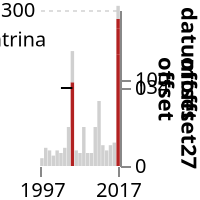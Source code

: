 {
  "$schema": "https://vega.github.io/schema/vega-lite/v3.json",
  "description": "A simple bar chart with embedded data.",
  "autosize": "fit",
  "padding": 0,
  "width": 100,
  "height": 100,
  "view": {"stroke": null},
  "datasets": {
    "values": [
      {
        "year": 2005,
        "cost": 161,
        "order": 1,
        "name": "Hurricane Katrina",
        "offset": 161,
        "_index_": 0
      },
      {
        "year": 2017,
        "cost": 125,
        "order": 4,
        "name": "Hurricane Harvey",
        "offset": 125,
        "_index_": 1
      },
      {
        "year": 2017,
        "cost": 90,
        "order": 3,
        "name": "Hurricane Maria",
        "offset": 215,
        "_index_": 2
      },
      {
        "year": 2017,
        "cost": 50,
        "order": 2,
        "name": "Hurricane Irma",
        "offset": 265,
        "_index_": 3
      },
      {
        "year": 2017,
        "cost": 18,
        "order": 1,
        "name": "California wildfires",
        "offset": 300,
        "_index_": 4
      },
      {"year": 1980, "cost": 40, "_index_": 5},
      {"year": 1981, "cost": 5, "_index_": 6},
      {"year": 1982, "cost": 25, "_index_": 7},
      {"year": 1983, "cost": 35, "_index_": 8},
      {"year": 1984, "cost": 10, "_index_": 9},
      {"year": 1985, "cost": 25, "_index_": 10},
      {"year": 1986, "cost": 15, "_index_": 11},
      {"year": 1987, "cost": 0, "_index_": 12},
      {"year": 1988, "cost": 45, "_index_": 13},
      {"year": 1989, "cost": 35, "_index_": 14},
      {"year": 1990, "cost": 20, "_index_": 15},
      {"year": 1991, "cost": 30, "_index_": 16},
      {"year": 1992, "cost": 60, "_index_": 17},
      {"year": 1993, "cost": 50, "_index_": 18},
      {"year": 1994, "cost": 20, "_index_": 19},
      {"year": 1995, "cost": 25, "_index_": 20},
      {"year": 1996, "cost": 20, "_index_": 21},
      {"year": 1997, "cost": 15, "_index_": 22},
      {"year": 1998, "cost": 35, "_index_": 23},
      {"year": 1999, "cost": 30, "_index_": 24},
      {"year": 2000, "cost": 20, "_index_": 25},
      {"year": 2001, "cost": 30, "_index_": 26},
      {"year": 2002, "cost": 25, "_index_": 27},
      {"year": 2003, "cost": 35, "_index_": 28},
      {"year": 2004, "cost": 75, "_index_": 29},
      {"year": 2005, "cost": 60, "_index_": 30},
      {"year": 2006, "cost": 30, "_index_": 31},
      {"year": 2007, "cost": 25, "_index_": 32},
      {"year": 2008, "cost": 75, "_index_": 33},
      {"year": 2009, "cost": 25, "_index_": 34},
      {"year": 2010, "cost": 25, "_index_": 35},
      {"year": 2011, "cost": 75, "_index_": 36},
      {"year": 2012, "cost": 125, "_index_": 37},
      {"year": 2013, "cost": 40, "_index_": 38},
      {"year": 2014, "cost": 30, "_index_": 39},
      {"year": 2015, "cost": 40, "_index_": 40},
      {"year": 2016, "cost": 45, "_index_": 41},
      {"year": 2017, "cost": 25, "_index_": 42}
    ]
  },
  "layer": [
    {
      "data": {"name": "values"},
      "encoding": {
        "x": {
          "field": "year",
          "type": "nominal",
          "axis": {
            "domain": false,
            "values": [1997, 2017],
            "labelAngle": 0,
            "labelFontSize": 10,
            "title": false
          }
        },
        "y": {
          "field": "cost",
          "type": "quantitative",
          "axis": {
            "title": false,
            "domain": false,
            "ticks": false,
            "tickMinStep": 100,
            "labelFontSize": 10,
            "gridDash": [2, 2],
            "values": [300]
          },
          "scale": {"domain": [0, 300]}
        },
        "detail": {"field": "order", "type": "quantitative"},
        "fill": {
          "field": "datumnamenull",
          "_label": "=datum.name != null",
          "scale": {"range": ["#d0d0d0", "firebrick"]},
          "legend": false
        }
      },
      "layer": [
        {"mark": {"type": "bar"}, "transform": []},
        {
          "mark": {"type": "bar"},
          "transform": [
            {
              "filter": "((datum[\"_index_\"] != null) ? datum[\"_index_\"]==5: true)",
              "_customized": true
            }
          ]
        },
        {
          "mark": {"type": "bar"},
          "transform": [
            {
              "filter": "((datum[\"_index_\"] != null) ? datum[\"_index_\"]==5: true)",
              "_customized": true
            }
          ]
        },
        {
          "mark": {"type": "bar"},
          "transform": [
            {
              "filter": "((datum[\"_index_\"] != null) ? datum[\"_index_\"]==6: true)",
              "_customized": true
            }
          ]
        },
        {
          "mark": {"type": "bar"},
          "transform": [
            {
              "filter": "((datum[\"_index_\"] != null) ? datum[\"_index_\"]==6: true)",
              "_customized": true
            }
          ]
        },
        {
          "mark": {"type": "bar"},
          "transform": [
            {
              "filter": "((datum[\"_index_\"] != null) ? datum[\"_index_\"]==7: true)",
              "_customized": true
            }
          ]
        },
        {
          "mark": {"type": "bar"},
          "transform": [
            {
              "filter": "((datum[\"_index_\"] != null) ? datum[\"_index_\"]==7: true)",
              "_customized": true
            }
          ]
        },
        {
          "mark": {"type": "bar"},
          "transform": [
            {
              "filter": "((datum[\"_index_\"] != null) ? datum[\"_index_\"]==8: true)",
              "_customized": true
            }
          ]
        },
        {
          "mark": {"type": "bar"},
          "transform": [
            {
              "filter": "((datum[\"_index_\"] != null) ? datum[\"_index_\"]==8: true)",
              "_customized": true
            }
          ]
        },
        {
          "mark": {"type": "bar"},
          "transform": [
            {
              "filter": "((datum[\"_index_\"] != null) ? datum[\"_index_\"]==9: true)",
              "_customized": true
            }
          ]
        },
        {
          "mark": {"type": "bar"},
          "transform": [
            {
              "filter": "((datum[\"_index_\"] != null) ? datum[\"_index_\"]==9: true)",
              "_customized": true
            }
          ]
        },
        {
          "mark": {"type": "bar"},
          "transform": [
            {
              "filter": "((datum[\"_index_\"] != null) ? datum[\"_index_\"]==10: true)",
              "_customized": true
            }
          ]
        },
        {
          "mark": {"type": "bar"},
          "transform": [
            {
              "filter": "((datum[\"_index_\"] != null) ? datum[\"_index_\"]==10: true)",
              "_customized": true
            }
          ]
        },
        {
          "mark": {"type": "bar"},
          "transform": [
            {
              "filter": "((datum[\"_index_\"] != null) ? datum[\"_index_\"]==11: true)",
              "_customized": true
            }
          ]
        },
        {
          "mark": {"type": "bar"},
          "transform": [
            {
              "filter": "((datum[\"_index_\"] != null) ? datum[\"_index_\"]==11: true)",
              "_customized": true
            }
          ]
        },
        {
          "mark": {"type": "bar"},
          "transform": [
            {
              "filter": "((datum[\"_index_\"] != null) ? datum[\"_index_\"]==12: true)",
              "_customized": true
            }
          ]
        },
        {
          "mark": {"type": "bar"},
          "transform": [
            {
              "filter": "((datum[\"_index_\"] != null) ? datum[\"_index_\"]==12: true)",
              "_customized": true
            }
          ]
        },
        {
          "mark": {"type": "bar"},
          "transform": [
            {
              "filter": "((datum[\"_index_\"] != null) ? datum[\"_index_\"]==13: true)",
              "_customized": true
            }
          ]
        },
        {
          "mark": {"type": "bar"},
          "transform": [
            {
              "filter": "((datum[\"_index_\"] != null) ? datum[\"_index_\"]==13: true)",
              "_customized": true
            }
          ]
        },
        {
          "mark": {"type": "bar"},
          "transform": [
            {
              "filter": "((datum[\"_index_\"] != null) ? datum[\"_index_\"]==14: true)",
              "_customized": true
            }
          ]
        },
        {
          "mark": {"type": "bar"},
          "transform": [
            {
              "filter": "((datum[\"_index_\"] != null) ? datum[\"_index_\"]==14: true)",
              "_customized": true
            }
          ]
        },
        {
          "mark": {"type": "bar"},
          "transform": [
            {
              "filter": "((datum[\"_index_\"] != null) ? datum[\"_index_\"]==15: true)",
              "_customized": true
            }
          ]
        },
        {
          "mark": {"type": "bar"},
          "transform": [
            {
              "filter": "((datum[\"_index_\"] != null) ? datum[\"_index_\"]==15: true)",
              "_customized": true
            }
          ]
        },
        {
          "mark": {"type": "bar"},
          "transform": [
            {
              "filter": "((datum[\"_index_\"] != null) ? datum[\"_index_\"]==16: true)",
              "_customized": true
            }
          ]
        },
        {
          "mark": {"type": "bar"},
          "transform": [
            {
              "filter": "((datum[\"_index_\"] != null) ? datum[\"_index_\"]==16: true)",
              "_customized": true
            }
          ]
        },
        {
          "mark": {"type": "bar"},
          "transform": [
            {
              "filter": "((datum[\"_index_\"] != null) ? datum[\"_index_\"]==17: true)",
              "_customized": true
            }
          ]
        },
        {
          "mark": {"type": "bar"},
          "transform": [
            {
              "filter": "((datum[\"_index_\"] != null) ? datum[\"_index_\"]==17: true)",
              "_customized": true
            }
          ]
        },
        {
          "mark": {"type": "bar"},
          "transform": [
            {
              "filter": "((datum[\"_index_\"] != null) ? datum[\"_index_\"]==18: true)",
              "_customized": true
            }
          ]
        },
        {
          "mark": {"type": "bar"},
          "transform": [
            {
              "filter": "((datum[\"_index_\"] != null) ? datum[\"_index_\"]==18: true)",
              "_customized": true
            }
          ]
        },
        {
          "mark": {"type": "bar"},
          "transform": [
            {
              "filter": "((datum[\"_index_\"] != null) ? datum[\"_index_\"]==19: true)",
              "_customized": true
            }
          ]
        },
        {
          "mark": {"type": "bar"},
          "transform": [
            {
              "filter": "((datum[\"_index_\"] != null) ? datum[\"_index_\"]==19: true)",
              "_customized": true
            }
          ]
        },
        {
          "mark": {"type": "bar"},
          "transform": [
            {
              "filter": "((datum[\"_index_\"] != null) ? datum[\"_index_\"]==20: true)",
              "_customized": true
            }
          ]
        },
        {
          "mark": {"type": "bar"},
          "transform": [
            {
              "filter": "((datum[\"_index_\"] != null) ? datum[\"_index_\"]==20: true)",
              "_customized": true
            }
          ]
        },
        {
          "mark": {"type": "bar"},
          "transform": [
            {
              "filter": "((datum[\"_index_\"] != null) ? datum[\"_index_\"]==21: true)",
              "_customized": true
            }
          ]
        },
        {
          "mark": {"type": "bar"},
          "transform": [
            {
              "filter": "((datum[\"_index_\"] != null) ? datum[\"_index_\"]==21: true)",
              "_customized": true
            }
          ]
        }
      ],
      "transform": [
        {"calculate": "datum.name != null", "as": "datumnamenull"},
        {
          "filter": "((datum[\"_index_\"] != null) ? datum[\"_index_\"]!=5: false)",
          "datum": {
            "year": 1980,
            "cost": 40,
            "_index_": 5,
            "datumnamenull": false,
            "cost_start": 0,
            "cost_end": 40
          },
          "text": "1980",
          "marktype": "rect",
          "path": ["layer", "0", "layer", "0"]
        },
        {
          "filter": "((datum[\"_index_\"] != null) ? datum[\"_index_\"]!=6: false)",
          "datum": {
            "year": 1981,
            "cost": 5,
            "_index_": 6,
            "datumnamenull": false,
            "cost_start": 0,
            "cost_end": 5
          },
          "text": "1981",
          "marktype": "rect",
          "path": ["layer", "0", "layer", "0"]
        },
        {
          "filter": "((datum[\"_index_\"] != null) ? datum[\"_index_\"]!=7: false)",
          "datum": {
            "year": 1982,
            "cost": 25,
            "_index_": 7,
            "datumnamenull": false,
            "cost_start": 0,
            "cost_end": 25
          },
          "text": "1982",
          "marktype": "rect",
          "path": ["layer", "0", "layer", "0"]
        },
        {
          "filter": "((datum[\"_index_\"] != null) ? datum[\"_index_\"]!=8: false)",
          "datum": {
            "year": 1983,
            "cost": 35,
            "_index_": 8,
            "datumnamenull": false,
            "cost_start": 0,
            "cost_end": 35
          },
          "text": "1983",
          "marktype": "rect",
          "path": ["layer", "0", "layer", "0"]
        },
        {
          "filter": "((datum[\"_index_\"] != null) ? datum[\"_index_\"]!=9: false)",
          "datum": {
            "year": 1984,
            "cost": 10,
            "_index_": 9,
            "datumnamenull": false,
            "cost_start": 0,
            "cost_end": 10
          },
          "text": "1984",
          "marktype": "rect",
          "path": ["layer", "0", "layer", "0"]
        },
        {
          "filter": "((datum[\"_index_\"] != null) ? datum[\"_index_\"]!=10: false)",
          "datum": {
            "year": 1985,
            "cost": 25,
            "_index_": 10,
            "datumnamenull": false,
            "cost_start": 0,
            "cost_end": 25
          },
          "text": "1985",
          "marktype": "rect",
          "path": ["layer", "0", "layer", "0"]
        },
        {
          "filter": "((datum[\"_index_\"] != null) ? datum[\"_index_\"]!=11: false)",
          "datum": {
            "year": 1986,
            "cost": 15,
            "_index_": 11,
            "datumnamenull": false,
            "cost_start": 0,
            "cost_end": 15
          },
          "text": "1986",
          "marktype": "rect",
          "path": ["layer", "0", "layer", "0"]
        },
        {
          "filter": "((datum[\"_index_\"] != null) ? datum[\"_index_\"]!=12: false)",
          "datum": {
            "year": 1987,
            "cost": 0,
            "_index_": 12,
            "datumnamenull": false,
            "cost_start": 0,
            "cost_end": 0
          },
          "text": "1987",
          "marktype": "rect",
          "path": ["layer", "0", "layer", "0"]
        },
        {
          "filter": "((datum[\"_index_\"] != null) ? datum[\"_index_\"]!=13: false)",
          "datum": {
            "year": 1988,
            "cost": 45,
            "_index_": 13,
            "datumnamenull": false,
            "cost_start": 0,
            "cost_end": 45
          },
          "text": "1988",
          "marktype": "rect",
          "path": ["layer", "0", "layer", "0"]
        },
        {
          "filter": "((datum[\"_index_\"] != null) ? datum[\"_index_\"]!=14: false)",
          "datum": {
            "year": 1989,
            "cost": 35,
            "_index_": 14,
            "datumnamenull": false,
            "cost_start": 0,
            "cost_end": 35
          },
          "text": "1989",
          "marktype": "rect",
          "path": ["layer", "0", "layer", "0"]
        },
        {
          "filter": "((datum[\"_index_\"] != null) ? datum[\"_index_\"]!=15: false)",
          "datum": {
            "year": 1990,
            "cost": 20,
            "_index_": 15,
            "datumnamenull": false,
            "cost_start": 0,
            "cost_end": 20
          },
          "text": "1990",
          "marktype": "rect",
          "path": ["layer", "0", "layer", "0"]
        },
        {
          "filter": "((datum[\"_index_\"] != null) ? datum[\"_index_\"]!=16: false)",
          "datum": {
            "year": 1991,
            "cost": 30,
            "_index_": 16,
            "datumnamenull": false,
            "cost_start": 0,
            "cost_end": 30
          },
          "text": "1991",
          "marktype": "rect",
          "path": ["layer", "0", "layer", "0"]
        },
        {
          "filter": "((datum[\"_index_\"] != null) ? datum[\"_index_\"]!=17: false)",
          "datum": {
            "year": 1992,
            "cost": 60,
            "_index_": 17,
            "datumnamenull": false,
            "cost_start": 0,
            "cost_end": 60
          },
          "text": "1992",
          "marktype": "rect",
          "path": ["layer", "0", "layer", "0"]
        },
        {
          "filter": "((datum[\"_index_\"] != null) ? datum[\"_index_\"]!=18: false)",
          "datum": {
            "year": 1993,
            "cost": 50,
            "_index_": 18,
            "datumnamenull": false,
            "cost_start": 0,
            "cost_end": 50
          },
          "text": "1993",
          "marktype": "rect",
          "path": ["layer", "0", "layer", "0"]
        },
        {
          "filter": "((datum[\"_index_\"] != null) ? datum[\"_index_\"]!=19: false)",
          "datum": {
            "year": 1994,
            "cost": 20,
            "_index_": 19,
            "datumnamenull": false,
            "cost_start": 0,
            "cost_end": 20
          },
          "text": "1994",
          "marktype": "rect",
          "path": ["layer", "0", "layer", "0"]
        },
        {
          "filter": "((datum[\"_index_\"] != null) ? datum[\"_index_\"]!=20: false)",
          "datum": {
            "year": 1995,
            "cost": 25,
            "_index_": 20,
            "datumnamenull": false,
            "cost_start": 0,
            "cost_end": 25
          },
          "text": "1995",
          "marktype": "rect",
          "path": ["layer", "0", "layer", "0"]
        },
        {
          "filter": "((datum[\"_index_\"] != null) ? datum[\"_index_\"]!=21: false)",
          "datum": {
            "year": 1996,
            "cost": 20,
            "_index_": 21,
            "datumnamenull": false,
            "cost_start": 0,
            "cost_end": 20
          },
          "text": "1996",
          "marktype": "rect",
          "path": ["layer", "0", "layer", "0"]
        }
      ]
    },
    {
      "data": {"name": "values"},
      "encoding": {
        "x": {"field": "year", "type": "nominal"},
        "y": {"field": "offset", "type": "quantitative"},
        "detail": {"field": "order", "type": "quantitative"},
        "text": {
          "field": "replacedatumnameHurricane",
          "_label": "=replace(datum.name, 'Hurricane ', '')"
        }
      },
      "layer": [
        {
          "mark": {
            "type": "text",
            "align": "right",
            "dx": -13,
            "dy": 7,
            "fontSize": 10
          },
          "transform": []
        },
        {
          "mark": {
            "type": "text",
            "align": "right",
            "dx": -13,
            "dy": 7,
            "fontSize": 10
          },
          "transform": [
            {
              "filter": "((datum[\"_index_\"] != null) ? datum[\"_index_\"]==5: true)",
              "_customized": true
            }
          ]
        },
        {
          "mark": {
            "type": "text",
            "align": "right",
            "dx": -13,
            "dy": 7,
            "fontSize": 10
          },
          "transform": [
            {
              "filter": "((datum[\"_index_\"] != null) ? datum[\"_index_\"]==5: true)",
              "_customized": true
            }
          ]
        },
        {
          "mark": {
            "type": "text",
            "align": "right",
            "dx": -13,
            "dy": 7,
            "fontSize": 10
          },
          "transform": [
            {
              "filter": "((datum[\"_index_\"] != null) ? datum[\"_index_\"]==6: true)",
              "_customized": true
            }
          ]
        },
        {
          "mark": {
            "type": "text",
            "align": "right",
            "dx": -13,
            "dy": 7,
            "fontSize": 10
          },
          "transform": [
            {
              "filter": "((datum[\"_index_\"] != null) ? datum[\"_index_\"]==6: true)",
              "_customized": true
            }
          ]
        },
        {
          "mark": {
            "type": "text",
            "align": "right",
            "dx": -13,
            "dy": 7,
            "fontSize": 10
          },
          "transform": [
            {
              "filter": "((datum[\"_index_\"] != null) ? datum[\"_index_\"]==7: true)",
              "_customized": true
            }
          ]
        },
        {
          "mark": {
            "type": "text",
            "align": "right",
            "dx": -13,
            "dy": 7,
            "fontSize": 10
          },
          "transform": [
            {
              "filter": "((datum[\"_index_\"] != null) ? datum[\"_index_\"]==7: true)",
              "_customized": true
            }
          ]
        },
        {
          "mark": {
            "type": "text",
            "align": "right",
            "dx": -13,
            "dy": 7,
            "fontSize": 10
          },
          "transform": [
            {
              "filter": "((datum[\"_index_\"] != null) ? datum[\"_index_\"]==8: true)",
              "_customized": true
            }
          ]
        },
        {
          "mark": {
            "type": "text",
            "align": "right",
            "dx": -13,
            "dy": 7,
            "fontSize": 10
          },
          "transform": [
            {
              "filter": "((datum[\"_index_\"] != null) ? datum[\"_index_\"]==8: true)",
              "_customized": true
            }
          ]
        },
        {
          "mark": {
            "type": "text",
            "align": "right",
            "dx": -13,
            "dy": 7,
            "fontSize": 10
          },
          "transform": [
            {
              "filter": "((datum[\"_index_\"] != null) ? datum[\"_index_\"]==9: true)",
              "_customized": true
            }
          ]
        },
        {
          "mark": {
            "type": "text",
            "align": "right",
            "dx": -13,
            "dy": 7,
            "fontSize": 10
          },
          "transform": [
            {
              "filter": "((datum[\"_index_\"] != null) ? datum[\"_index_\"]==9: true)",
              "_customized": true
            }
          ]
        },
        {
          "mark": {
            "type": "text",
            "align": "right",
            "dx": -13,
            "dy": 7,
            "fontSize": 10
          },
          "transform": [
            {
              "filter": "((datum[\"_index_\"] != null) ? datum[\"_index_\"]==10: true)",
              "_customized": true
            }
          ]
        },
        {
          "mark": {
            "type": "text",
            "align": "right",
            "dx": -13,
            "dy": 7,
            "fontSize": 10
          },
          "transform": [
            {
              "filter": "((datum[\"_index_\"] != null) ? datum[\"_index_\"]==10: true)",
              "_customized": true
            }
          ]
        },
        {
          "mark": {
            "type": "text",
            "align": "right",
            "dx": -13,
            "dy": 7,
            "fontSize": 10
          },
          "transform": [
            {
              "filter": "((datum[\"_index_\"] != null) ? datum[\"_index_\"]==11: true)",
              "_customized": true
            }
          ]
        },
        {
          "mark": {
            "type": "text",
            "align": "right",
            "dx": -13,
            "dy": 7,
            "fontSize": 10
          },
          "transform": [
            {
              "filter": "((datum[\"_index_\"] != null) ? datum[\"_index_\"]==11: true)",
              "_customized": true
            }
          ]
        },
        {
          "mark": {
            "type": "text",
            "align": "right",
            "dx": -13,
            "dy": 7,
            "fontSize": 10
          },
          "transform": [
            {
              "filter": "((datum[\"_index_\"] != null) ? datum[\"_index_\"]==12: true)",
              "_customized": true
            }
          ]
        },
        {
          "mark": {
            "type": "text",
            "align": "right",
            "dx": -13,
            "dy": 7,
            "fontSize": 10
          },
          "transform": [
            {
              "filter": "((datum[\"_index_\"] != null) ? datum[\"_index_\"]==12: true)",
              "_customized": true
            }
          ]
        },
        {
          "mark": {
            "type": "text",
            "align": "right",
            "dx": -13,
            "dy": 7,
            "fontSize": 10
          },
          "transform": [
            {
              "filter": "((datum[\"_index_\"] != null) ? datum[\"_index_\"]==13: true)",
              "_customized": true
            }
          ]
        },
        {
          "mark": {
            "type": "text",
            "align": "right",
            "dx": -13,
            "dy": 7,
            "fontSize": 10
          },
          "transform": [
            {
              "filter": "((datum[\"_index_\"] != null) ? datum[\"_index_\"]==13: true)",
              "_customized": true
            }
          ]
        },
        {
          "mark": {
            "type": "text",
            "align": "right",
            "dx": -13,
            "dy": 7,
            "fontSize": 10
          },
          "transform": [
            {
              "filter": "((datum[\"_index_\"] != null) ? datum[\"_index_\"]==14: true)",
              "_customized": true
            }
          ]
        },
        {
          "mark": {
            "type": "text",
            "align": "right",
            "dx": -13,
            "dy": 7,
            "fontSize": 10
          },
          "transform": [
            {
              "filter": "((datum[\"_index_\"] != null) ? datum[\"_index_\"]==14: true)",
              "_customized": true
            }
          ]
        },
        {
          "mark": {
            "type": "text",
            "align": "right",
            "dx": -13,
            "dy": 7,
            "fontSize": 10
          },
          "transform": [
            {
              "filter": "((datum[\"_index_\"] != null) ? datum[\"_index_\"]==15: true)",
              "_customized": true
            }
          ]
        },
        {
          "mark": {
            "type": "text",
            "align": "right",
            "dx": -13,
            "dy": 7,
            "fontSize": 10
          },
          "transform": [
            {
              "filter": "((datum[\"_index_\"] != null) ? datum[\"_index_\"]==15: true)",
              "_customized": true
            }
          ]
        },
        {
          "mark": {
            "type": "text",
            "align": "right",
            "dx": -13,
            "dy": 7,
            "fontSize": 10
          },
          "transform": [
            {
              "filter": "((datum[\"_index_\"] != null) ? datum[\"_index_\"]==16: true)",
              "_customized": true
            }
          ]
        },
        {
          "mark": {
            "type": "text",
            "align": "right",
            "dx": -13,
            "dy": 7,
            "fontSize": 10
          },
          "transform": [
            {
              "filter": "((datum[\"_index_\"] != null) ? datum[\"_index_\"]==16: true)",
              "_customized": true
            }
          ]
        },
        {
          "mark": {
            "type": "text",
            "align": "right",
            "dx": -13,
            "dy": 7,
            "fontSize": 10
          },
          "transform": [
            {
              "filter": "((datum[\"_index_\"] != null) ? datum[\"_index_\"]==17: true)",
              "_customized": true
            }
          ]
        },
        {
          "mark": {
            "type": "text",
            "align": "right",
            "dx": -13,
            "dy": 7,
            "fontSize": 10
          },
          "transform": [
            {
              "filter": "((datum[\"_index_\"] != null) ? datum[\"_index_\"]==17: true)",
              "_customized": true
            }
          ]
        },
        {
          "mark": {
            "type": "text",
            "align": "right",
            "dx": -13,
            "dy": 7,
            "fontSize": 10
          },
          "transform": [
            {
              "filter": "((datum[\"_index_\"] != null) ? datum[\"_index_\"]==18: true)",
              "_customized": true
            }
          ]
        },
        {
          "mark": {
            "type": "text",
            "align": "right",
            "dx": -13,
            "dy": 7,
            "fontSize": 10
          },
          "transform": [
            {
              "filter": "((datum[\"_index_\"] != null) ? datum[\"_index_\"]==18: true)",
              "_customized": true
            }
          ]
        },
        {
          "mark": {
            "type": "text",
            "align": "right",
            "dx": -13,
            "dy": 7,
            "fontSize": 10
          },
          "transform": [
            {
              "filter": "((datum[\"_index_\"] != null) ? datum[\"_index_\"]==19: true)",
              "_customized": true
            }
          ]
        },
        {
          "mark": {
            "type": "text",
            "align": "right",
            "dx": -13,
            "dy": 7,
            "fontSize": 10
          },
          "transform": [
            {
              "filter": "((datum[\"_index_\"] != null) ? datum[\"_index_\"]==19: true)",
              "_customized": true
            }
          ]
        },
        {
          "mark": {
            "type": "text",
            "align": "right",
            "dx": -13,
            "dy": 7,
            "fontSize": 10
          },
          "transform": [
            {
              "filter": "((datum[\"_index_\"] != null) ? datum[\"_index_\"]==20: true)",
              "_customized": true
            }
          ]
        },
        {
          "mark": {
            "type": "text",
            "align": "right",
            "dx": -13,
            "dy": 7,
            "fontSize": 10
          },
          "transform": [
            {
              "filter": "((datum[\"_index_\"] != null) ? datum[\"_index_\"]==20: true)",
              "_customized": true
            }
          ]
        },
        {
          "mark": {
            "type": "text",
            "align": "right",
            "dx": -13,
            "dy": 7,
            "fontSize": 10
          },
          "transform": [
            {
              "filter": "((datum[\"_index_\"] != null) ? datum[\"_index_\"]==21: true)",
              "_customized": true
            }
          ]
        },
        {
          "mark": {
            "type": "text",
            "align": "right",
            "dx": -13,
            "dy": 7,
            "fontSize": 10
          },
          "transform": [
            {
              "filter": "((datum[\"_index_\"] != null) ? datum[\"_index_\"]==21: true)",
              "_customized": true
            }
          ]
        },
        {
          "mark": {
            "type": "text",
            "align": "right",
            "dx": -13,
            "dy": 7,
            "fontSize": 10
          },
          "transform": [
            {
              "filter": "((datum[\"_index_\"] != null) ? datum[\"_index_\"]==22: true)",
              "_customized": true
            }
          ]
        },
        {
          "mark": {
            "type": "text",
            "align": "right",
            "dx": -13,
            "dy": 7,
            "fontSize": 10
          },
          "transform": [
            {
              "filter": "((datum[\"_index_\"] != null) ? datum[\"_index_\"]==22: true)",
              "_customized": true
            }
          ]
        },
        {
          "mark": {
            "type": "text",
            "align": "right",
            "dx": -13,
            "dy": 7,
            "fontSize": 10
          },
          "transform": [
            {
              "filter": "((datum[\"_index_\"] != null) ? datum[\"_index_\"]==23: true)",
              "_customized": true
            }
          ]
        },
        {
          "mark": {
            "type": "text",
            "align": "right",
            "dx": -13,
            "dy": 7,
            "fontSize": 10
          },
          "transform": [
            {
              "filter": "((datum[\"_index_\"] != null) ? datum[\"_index_\"]==23: true)",
              "_customized": true
            }
          ]
        },
        {
          "mark": {
            "type": "text",
            "align": "right",
            "dx": -13,
            "dy": 7,
            "fontSize": 10
          },
          "transform": [
            {
              "filter": "((datum[\"_index_\"] != null) ? datum[\"_index_\"]==24: true)",
              "_customized": true
            }
          ]
        },
        {
          "mark": {
            "type": "text",
            "align": "right",
            "dx": -13,
            "dy": 7,
            "fontSize": 10
          },
          "transform": [
            {
              "filter": "((datum[\"_index_\"] != null) ? datum[\"_index_\"]==24: true)",
              "_customized": true
            }
          ]
        },
        {
          "mark": {
            "type": "text",
            "align": "right",
            "dx": -13,
            "dy": 7,
            "fontSize": 10
          },
          "transform": [
            {
              "filter": "((datum[\"_index_\"] != null) ? datum[\"_index_\"]==25: true)",
              "_customized": true
            }
          ]
        },
        {
          "mark": {
            "type": "text",
            "align": "right",
            "dx": -13,
            "dy": 7,
            "fontSize": 10
          },
          "transform": [
            {
              "filter": "((datum[\"_index_\"] != null) ? datum[\"_index_\"]==25: true)",
              "_customized": true
            }
          ]
        },
        {
          "mark": {
            "type": "text",
            "align": "right",
            "dx": -13,
            "dy": 7,
            "fontSize": 10
          },
          "transform": [
            {
              "filter": "((datum[\"_index_\"] != null) ? datum[\"_index_\"]==26: true)",
              "_customized": true
            }
          ]
        },
        {
          "mark": {
            "type": "text",
            "align": "right",
            "dx": -13,
            "dy": 7,
            "fontSize": 10
          },
          "transform": [
            {
              "filter": "((datum[\"_index_\"] != null) ? datum[\"_index_\"]==26: true)",
              "_customized": true
            }
          ]
        },
        {
          "mark": {
            "type": "text",
            "align": "right",
            "dx": -13,
            "dy": 7,
            "fontSize": 10
          },
          "transform": [
            {
              "filter": "((datum[\"_index_\"] != null) ? datum[\"_index_\"]==27: true)",
              "_customized": true
            }
          ]
        },
        {
          "mark": {
            "type": "text",
            "align": "right",
            "dx": -13,
            "dy": 7,
            "fontSize": 10
          },
          "transform": [
            {
              "filter": "((datum[\"_index_\"] != null) ? datum[\"_index_\"]==27: true)",
              "_customized": true
            }
          ]
        },
        {
          "mark": {
            "type": "text",
            "align": "right",
            "dx": -13,
            "dy": 7,
            "fontSize": 10
          },
          "transform": [
            {
              "filter": "((datum[\"_index_\"] != null) ? datum[\"_index_\"]==28: true)",
              "_customized": true
            }
          ]
        },
        {
          "mark": {
            "type": "text",
            "align": "right",
            "dx": -13,
            "dy": 7,
            "fontSize": 10
          },
          "transform": [
            {
              "filter": "((datum[\"_index_\"] != null) ? datum[\"_index_\"]==28: true)",
              "_customized": true
            }
          ]
        },
        {
          "mark": {
            "type": "text",
            "align": "right",
            "dx": -13,
            "dy": 7,
            "fontSize": 10
          },
          "transform": [
            {
              "filter": "((datum[\"_index_\"] != null) ? datum[\"_index_\"]==29: true)",
              "_customized": true
            }
          ]
        },
        {
          "mark": {
            "type": "text",
            "align": "right",
            "dx": -13,
            "dy": 7,
            "fontSize": 10
          },
          "transform": [
            {
              "filter": "((datum[\"_index_\"] != null) ? datum[\"_index_\"]==29: true)",
              "_customized": true
            }
          ]
        },
        {
          "mark": {
            "type": "text",
            "align": "right",
            "dx": -13,
            "dy": 7,
            "fontSize": 10
          },
          "transform": [
            {
              "filter": "((datum[\"_index_\"] != null) ? datum[\"_index_\"]==37: true)",
              "_customized": true
            }
          ]
        },
        {
          "mark": {
            "type": "text",
            "align": "right",
            "dx": -13,
            "dy": 7,
            "fontSize": 10
          },
          "transform": [
            {
              "filter": "((datum[\"_index_\"] != null) ? datum[\"_index_\"]==36: true)",
              "_customized": true
            }
          ]
        },
        {
          "mark": {
            "type": "text",
            "align": "right",
            "dx": -13,
            "dy": 7,
            "fontSize": 10
          },
          "transform": [
            {
              "filter": "((datum[\"_index_\"] != null) ? datum[\"_index_\"]==33: true)",
              "_customized": true
            }
          ]
        },
        {
          "mark": {
            "type": "text",
            "align": "right",
            "dx": -13,
            "dy": 7,
            "fontSize": 10
          },
          "transform": [
            {
              "filter": "((datum[\"_index_\"] != null) ? datum[\"_index_\"]==30: true)",
              "_customized": true
            }
          ]
        },
        {
          "mark": {
            "type": "text",
            "align": "right",
            "dx": -13,
            "dy": 7,
            "fontSize": 10
          },
          "transform": [
            {
              "filter": "((datum[\"_index_\"] != null) ? datum[\"_index_\"]==31: true)",
              "_customized": true
            }
          ]
        },
        {
          "mark": {
            "type": "text",
            "align": "right",
            "dx": -13,
            "dy": 7,
            "fontSize": 10
          },
          "transform": [
            {
              "filter": "((datum[\"_index_\"] != null) ? datum[\"_index_\"]==41: true)",
              "_customized": true
            }
          ]
        },
        {
          "mark": {
            "type": "text",
            "align": "right",
            "dx": -13,
            "dy": 7,
            "fontSize": 10
          },
          "transform": [
            {
              "filter": "((datum[\"_index_\"] != null) ? datum[\"_index_\"]==40: true)",
              "_customized": true
            }
          ]
        },
        {
          "mark": {
            "type": "text",
            "align": "right",
            "dx": -13,
            "dy": 7,
            "fontSize": 10
          },
          "transform": [
            {
              "filter": "((datum[\"_index_\"] != null) ? datum[\"_index_\"]==39: true)",
              "_customized": true
            }
          ]
        },
        {
          "mark": {
            "type": "text",
            "align": "right",
            "dx": -13,
            "dy": 7,
            "fontSize": 10
          },
          "transform": [
            {
              "filter": "((datum[\"_index_\"] != null) ? datum[\"_index_\"]==38: true)",
              "_customized": true
            }
          ]
        },
        {
          "mark": {
            "type": "text",
            "align": "right",
            "dx": -13,
            "dy": 7,
            "fontSize": 10
          },
          "transform": [
            {
              "filter": "((datum[\"_index_\"] != null) ? datum[\"_index_\"]==35: true)",
              "_customized": true
            }
          ]
        },
        {
          "mark": {
            "type": "text",
            "align": "right",
            "dx": -13,
            "dy": 7,
            "fontSize": 10
          },
          "transform": [
            {
              "filter": "((datum[\"_index_\"] != null) ? datum[\"_index_\"]==34: true)",
              "_customized": true
            }
          ]
        },
        {
          "mark": {
            "type": "text",
            "align": "right",
            "dx": -13,
            "dy": 7,
            "fontSize": 10
          },
          "transform": [
            {
              "filter": "((datum[\"_index_\"] != null) ? datum[\"_index_\"]==32: true)",
              "_customized": true
            }
          ]
        },
        {
          "mark": {
            "type": "text",
            "align": "right",
            "dx": -13,
            "dy": 7,
            "fontSize": 10
          },
          "transform": [
            {
              "filter": "((datum[\"_index_\"] != null) ? datum[\"_index_\"]==42: true)",
              "_customized": true
            }
          ]
        },
        {
          "mark": {
            "type": "text",
            "align": "right",
            "dx": -13,
            "dy": 7,
            "fontSize": 10
          },
          "transform": [
            {
              "filter": "((datum[\"_index_\"] != null) ? datum[\"_index_\"]==1: true)",
              "_customized": true
            }
          ]
        },
        {
          "mark": {
            "type": "text",
            "align": "right",
            "dx": -13,
            "dy": 7,
            "fontSize": 10
          },
          "transform": [
            {
              "filter": "((datum[\"_index_\"] != null) ? datum[\"_index_\"]==2: true)",
              "_customized": true
            }
          ]
        },
        {
          "mark": {
            "type": "text",
            "align": "right",
            "dx": -13,
            "dy": 7,
            "fontSize": 10
          },
          "transform": [
            {
              "filter": "((datum[\"_index_\"] != null) ? datum[\"_index_\"]==2: true)",
              "_customized": true
            }
          ]
        },
        {
          "mark": {
            "type": "text",
            "align": "right",
            "dx": -13,
            "dy": 7,
            "fontSize": 10
          },
          "transform": [
            {
              "filter": "((datum[\"_index_\"] != null) ? datum[\"_index_\"]==3: true)",
              "_customized": true
            }
          ]
        },
        {
          "mark": {
            "type": "text",
            "align": "right",
            "dx": -13,
            "dy": 7,
            "fontSize": 10
          },
          "transform": [
            {
              "filter": "((datum[\"_index_\"] != null) ? datum[\"_index_\"]==3: true)",
              "_customized": true
            }
          ]
        },
        {
          "mark": {
            "type": "text",
            "align": "right",
            "dx": -13,
            "dy": 7,
            "fontSize": 10
          },
          "transform": [
            {
              "filter": "((datum[\"_index_\"] != null) ? datum[\"_index_\"]==4: true)",
              "_customized": true
            }
          ]
        },
        {
          "mark": {
            "type": "text",
            "align": "right",
            "dx": -13,
            "dy": 7,
            "fontSize": 10
          },
          "transform": [
            {
              "filter": "((datum[\"_index_\"] != null) ? datum[\"_index_\"]==4: true)",
              "_customized": true
            }
          ]
        }
      ],
      "transform": [
        {
          "filter": "((datum[\"_index_\"] != null) ? datum[\"_index_\"]!=5: false)",
          "datum": {"year": 1980, "cost": 40, "_index_": 5},
          "text": "undefined",
          "marktype": "text",
          "path": ["layer", "1", "layer", "0"]
        },
        {
          "filter": "((datum[\"_index_\"] != null) ? datum[\"_index_\"]!=6: false)",
          "datum": {"year": 1981, "cost": 5, "_index_": 6},
          "text": "undefined",
          "marktype": "text",
          "path": ["layer", "1", "layer", "0"]
        },
        {
          "filter": "((datum[\"_index_\"] != null) ? datum[\"_index_\"]!=7: false)",
          "datum": {"year": 1982, "cost": 25, "_index_": 7},
          "text": "undefined",
          "marktype": "text",
          "path": ["layer", "1", "layer", "0"]
        },
        {
          "filter": "((datum[\"_index_\"] != null) ? datum[\"_index_\"]!=8: false)",
          "datum": {"year": 1983, "cost": 35, "_index_": 8},
          "text": "undefined",
          "marktype": "text",
          "path": ["layer", "1", "layer", "0"]
        },
        {
          "filter": "((datum[\"_index_\"] != null) ? datum[\"_index_\"]!=9: false)",
          "datum": {"year": 1984, "cost": 10, "_index_": 9},
          "text": "undefined",
          "marktype": "text",
          "path": ["layer", "1", "layer", "0"]
        },
        {
          "filter": "((datum[\"_index_\"] != null) ? datum[\"_index_\"]!=10: false)",
          "datum": {"year": 1985, "cost": 25, "_index_": 10},
          "text": "undefined",
          "marktype": "text",
          "path": ["layer", "1", "layer", "0"]
        },
        {
          "filter": "((datum[\"_index_\"] != null) ? datum[\"_index_\"]!=11: false)",
          "datum": {"year": 1986, "cost": 15, "_index_": 11},
          "text": "undefined",
          "marktype": "text",
          "path": ["layer", "1", "layer", "0"]
        },
        {
          "filter": "((datum[\"_index_\"] != null) ? datum[\"_index_\"]!=12: false)",
          "datum": {"year": 1987, "cost": 0, "_index_": 12},
          "text": "undefined",
          "marktype": "text",
          "path": ["layer", "1", "layer", "0"]
        },
        {
          "filter": "((datum[\"_index_\"] != null) ? datum[\"_index_\"]!=13: false)",
          "datum": {"year": 1988, "cost": 45, "_index_": 13},
          "text": "undefined",
          "marktype": "text",
          "path": ["layer", "1", "layer", "0"]
        },
        {
          "filter": "((datum[\"_index_\"] != null) ? datum[\"_index_\"]!=14: false)",
          "datum": {"year": 1989, "cost": 35, "_index_": 14},
          "text": "undefined",
          "marktype": "text",
          "path": ["layer", "1", "layer", "0"]
        },
        {
          "filter": "((datum[\"_index_\"] != null) ? datum[\"_index_\"]!=15: false)",
          "datum": {"year": 1990, "cost": 20, "_index_": 15},
          "text": "undefined",
          "marktype": "text",
          "path": ["layer", "1", "layer", "0"]
        },
        {
          "filter": "((datum[\"_index_\"] != null) ? datum[\"_index_\"]!=16: false)",
          "datum": {"year": 1991, "cost": 30, "_index_": 16},
          "text": "undefined",
          "marktype": "text",
          "path": ["layer", "1", "layer", "0"]
        },
        {
          "filter": "((datum[\"_index_\"] != null) ? datum[\"_index_\"]!=17: false)",
          "datum": {"year": 1992, "cost": 60, "_index_": 17},
          "text": "undefined",
          "marktype": "text",
          "path": ["layer", "1", "layer", "0"]
        },
        {
          "filter": "((datum[\"_index_\"] != null) ? datum[\"_index_\"]!=18: false)",
          "datum": {"year": 1993, "cost": 50, "_index_": 18},
          "text": "undefined",
          "marktype": "text",
          "path": ["layer", "1", "layer", "0"]
        },
        {
          "filter": "((datum[\"_index_\"] != null) ? datum[\"_index_\"]!=19: false)",
          "datum": {"year": 1994, "cost": 20, "_index_": 19},
          "text": "undefined",
          "marktype": "text",
          "path": ["layer", "1", "layer", "0"]
        },
        {
          "filter": "((datum[\"_index_\"] != null) ? datum[\"_index_\"]!=20: false)",
          "datum": {"year": 1995, "cost": 25, "_index_": 20},
          "text": "undefined",
          "marktype": "text",
          "path": ["layer", "1", "layer", "0"]
        },
        {
          "filter": "((datum[\"_index_\"] != null) ? datum[\"_index_\"]!=21: false)",
          "datum": {"year": 1996, "cost": 20, "_index_": 21},
          "text": "undefined",
          "marktype": "text",
          "path": ["layer", "1", "layer", "0"]
        },
        {
          "filter": "((datum[\"_index_\"] != null) ? datum[\"_index_\"]!=22: false)",
          "datum": {"year": 1997, "cost": 15, "_index_": 22},
          "text": "undefined",
          "marktype": "text",
          "path": ["layer", "1", "layer", "0"]
        },
        {
          "filter": "((datum[\"_index_\"] != null) ? datum[\"_index_\"]!=23: false)",
          "datum": {"year": 1998, "cost": 35, "_index_": 23},
          "text": "undefined",
          "marktype": "text",
          "path": ["layer", "1", "layer", "0"]
        },
        {
          "filter": "((datum[\"_index_\"] != null) ? datum[\"_index_\"]!=24: false)",
          "datum": {"year": 1999, "cost": 30, "_index_": 24},
          "text": "undefined",
          "marktype": "text",
          "path": ["layer", "1", "layer", "0"]
        },
        {
          "filter": "((datum[\"_index_\"] != null) ? datum[\"_index_\"]!=25: false)",
          "datum": {"year": 2000, "cost": 20, "_index_": 25},
          "text": "undefined",
          "marktype": "text",
          "path": ["layer", "1", "layer", "0"]
        },
        {
          "filter": "((datum[\"_index_\"] != null) ? datum[\"_index_\"]!=26: false)",
          "datum": {"year": 2001, "cost": 30, "_index_": 26},
          "text": "undefined",
          "marktype": "text",
          "path": ["layer", "1", "layer", "0"]
        },
        {
          "filter": "((datum[\"_index_\"] != null) ? datum[\"_index_\"]!=27: false)",
          "datum": {"year": 2002, "cost": 25, "_index_": 27},
          "text": "undefined",
          "marktype": "text",
          "path": ["layer", "1", "layer", "0"]
        },
        {
          "filter": "((datum[\"_index_\"] != null) ? datum[\"_index_\"]!=28: false)",
          "datum": {"year": 2003, "cost": 35, "_index_": 28},
          "text": "undefined",
          "marktype": "text",
          "path": ["layer", "1", "layer", "0"]
        },
        {
          "filter": "((datum[\"_index_\"] != null) ? datum[\"_index_\"]!=29: false)",
          "datum": {"year": 2004, "cost": 75, "_index_": 29},
          "text": "undefined",
          "marktype": "text",
          "path": ["layer", "1", "layer", "0"]
        },
        {
          "filter": "((datum[\"_index_\"] != null) ? datum[\"_index_\"]!=37: false)",
          "datum": {"year": 2012, "cost": 125, "_index_": 37},
          "text": "undefined",
          "marktype": "text",
          "path": ["layer", "1", "layer", "0"]
        },
        {
          "filter": "((datum[\"_index_\"] != null) ? datum[\"_index_\"]!=36: false)",
          "datum": {"year": 2011, "cost": 75, "_index_": 36},
          "text": "undefined",
          "marktype": "text",
          "path": ["layer", "1", "layer", "0"]
        },
        {
          "filter": "((datum[\"_index_\"] != null) ? datum[\"_index_\"]!=33: false)",
          "datum": {"year": 2008, "cost": 75, "_index_": 33},
          "text": "undefined",
          "marktype": "text",
          "path": ["layer", "1", "layer", "0"]
        },
        {
          "filter": "((datum[\"_index_\"] != null) ? datum[\"_index_\"]!=30: false)",
          "datum": {"year": 2005, "cost": 60, "_index_": 30},
          "text": "undefined",
          "marktype": "text",
          "path": ["layer", "1", "layer", "0"]
        },
        {
          "filter": "((datum[\"_index_\"] != null) ? datum[\"_index_\"]!=31: false)",
          "datum": {"year": 2006, "cost": 30, "_index_": 31},
          "text": "undefined",
          "marktype": "text",
          "path": ["layer", "1", "layer", "0"]
        },
        {
          "filter": "((datum[\"_index_\"] != null) ? datum[\"_index_\"]!=41: false)",
          "datum": {"year": 2016, "cost": 45, "_index_": 41},
          "text": "undefined",
          "marktype": "text",
          "path": ["layer", "1", "layer", "0"]
        },
        {
          "filter": "((datum[\"_index_\"] != null) ? datum[\"_index_\"]!=40: false)",
          "datum": {"year": 2015, "cost": 40, "_index_": 40},
          "text": "undefined",
          "marktype": "text",
          "path": ["layer", "1", "layer", "0"]
        },
        {
          "filter": "((datum[\"_index_\"] != null) ? datum[\"_index_\"]!=39: false)",
          "datum": {"year": 2014, "cost": 30, "_index_": 39},
          "text": "undefined",
          "marktype": "text",
          "path": ["layer", "1", "layer", "0"]
        },
        {
          "filter": "((datum[\"_index_\"] != null) ? datum[\"_index_\"]!=38: false)",
          "datum": {"year": 2013, "cost": 40, "_index_": 38},
          "text": "undefined",
          "marktype": "text",
          "path": ["layer", "1", "layer", "0"]
        },
        {
          "filter": "((datum[\"_index_\"] != null) ? datum[\"_index_\"]!=35: false)",
          "datum": {"year": 2010, "cost": 25, "_index_": 35},
          "text": "undefined",
          "marktype": "text",
          "path": ["layer", "1", "layer", "0"]
        },
        {
          "filter": "((datum[\"_index_\"] != null) ? datum[\"_index_\"]!=34: false)",
          "datum": {"year": 2009, "cost": 25, "_index_": 34},
          "text": "undefined",
          "marktype": "text",
          "path": ["layer", "1", "layer", "0"]
        },
        {
          "filter": "((datum[\"_index_\"] != null) ? datum[\"_index_\"]!=32: false)",
          "datum": {"year": 2007, "cost": 25, "_index_": 32},
          "text": "undefined",
          "marktype": "text",
          "path": ["layer", "1", "layer", "0"]
        },
        {
          "filter": "((datum[\"_index_\"] != null) ? datum[\"_index_\"]!=42: false)",
          "datum": {"year": 2017, "cost": 25, "_index_": 42},
          "text": "undefined",
          "marktype": "text",
          "path": ["layer", "1", "layer", "0"]
        },
        {
          "calculate": "replace(datum.name, 'Hurricane ', '')",
          "as": "replacedatumnameHurricane"
        },
        {
          "filter": "((datum[\"_index_\"] != null) ? datum[\"_index_\"]!=1: false)",
          "datum": {
            "year": 2017,
            "cost": 125,
            "order": 4,
            "name": "Hurricane Harvey",
            "offset": 125,
            "_index_": 1,
            "replacedatumnameHurricane": "Harvey"
          },
          "text": "Harvey",
          "marktype": "text",
          "path": ["layer", "1", "layer", "0"]
        },
        {
          "filter": "((datum[\"_index_\"] != null) ? datum[\"_index_\"]!=2: false)",
          "datum": {
            "year": 2017,
            "cost": 90,
            "order": 3,
            "name": "Hurricane Maria",
            "offset": 215,
            "_index_": 2,
            "replacedatumnameHurricane": "Maria"
          },
          "text": "Maria",
          "marktype": "text",
          "path": ["layer", "1", "layer", "0"]
        },
        {
          "filter": "((datum[\"_index_\"] != null) ? datum[\"_index_\"]!=3: false)",
          "datum": {
            "year": 2017,
            "cost": 50,
            "order": 2,
            "name": "Hurricane Irma",
            "offset": 265,
            "_index_": 3,
            "replacedatumnameHurricane": "Irma"
          },
          "text": "Irma",
          "marktype": "text",
          "path": ["layer", "1", "layer", "0"]
        },
        {
          "filter": "((datum[\"_index_\"] != null) ? datum[\"_index_\"]!=4: false)",
          "datum": {
            "year": 2017,
            "cost": 18,
            "order": 1,
            "name": "California wildfires",
            "offset": 300,
            "_index_": 4,
            "replacedatumnameHurricane": "California wildfires"
          },
          "text": "California wildfires",
          "marktype": "text",
          "path": ["layer", "1", "layer", "0"]
        }
      ]
    },
    {
      "data": {"name": "values"},
      "encoding": {
        "x": {"field": "year", "type": "nominal"},
        "y": {"field": "offset", "type": "quantitative"},
        "detail": {"field": "order", "type": "quantitative"},
        "text": {
          "field": "datumcostbillion",
          "_label": "='$' + datum.cost + ' billion'"
        }
      },
      "layer": [
        {
          "mark": {
            "type": "text",
            "align": "left",
            "dx": 22,
            "dy": 11,
            "fontWeight": "bold"
          },
          "transform": []
        },
        {
          "mark": {
            "type": "text",
            "align": "left",
            "dx": 22,
            "dy": 11,
            "fontWeight": "bold"
          },
          "transform": [
            {
              "filter": "((datum[\"_index_\"] != null) ? datum[\"_index_\"]==5: true)",
              "_customized": true
            }
          ]
        },
        {
          "mark": {
            "type": "text",
            "align": "left",
            "dx": 22,
            "dy": 11,
            "fontWeight": "bold"
          },
          "transform": [
            {
              "filter": "((datum[\"_index_\"] != null) ? datum[\"_index_\"]==5: true)",
              "_customized": true
            }
          ]
        },
        {
          "mark": {
            "type": "text",
            "align": "left",
            "dx": 22,
            "dy": 11,
            "fontWeight": "bold"
          },
          "transform": [
            {
              "filter": "((datum[\"_index_\"] != null) ? datum[\"_index_\"]==6: true)",
              "_customized": true
            }
          ]
        },
        {
          "mark": {
            "type": "text",
            "align": "left",
            "dx": 22,
            "dy": 11,
            "fontWeight": "bold"
          },
          "transform": [
            {
              "filter": "((datum[\"_index_\"] != null) ? datum[\"_index_\"]==6: true)",
              "_customized": true
            }
          ]
        },
        {
          "mark": {
            "type": "text",
            "align": "left",
            "dx": 22,
            "dy": 11,
            "fontWeight": "bold"
          },
          "transform": [
            {
              "filter": "((datum[\"_index_\"] != null) ? datum[\"_index_\"]==7: true)",
              "_customized": true
            }
          ]
        },
        {
          "mark": {
            "type": "text",
            "align": "left",
            "dx": 22,
            "dy": 11,
            "fontWeight": "bold"
          },
          "transform": [
            {
              "filter": "((datum[\"_index_\"] != null) ? datum[\"_index_\"]==7: true)",
              "_customized": true
            }
          ]
        },
        {
          "mark": {
            "type": "text",
            "align": "left",
            "dx": 22,
            "dy": 11,
            "fontWeight": "bold"
          },
          "transform": [
            {
              "filter": "((datum[\"_index_\"] != null) ? datum[\"_index_\"]==8: true)",
              "_customized": true
            }
          ]
        },
        {
          "mark": {
            "type": "text",
            "align": "left",
            "dx": 22,
            "dy": 11,
            "fontWeight": "bold"
          },
          "transform": [
            {
              "filter": "((datum[\"_index_\"] != null) ? datum[\"_index_\"]==8: true)",
              "_customized": true
            }
          ]
        },
        {
          "mark": {
            "type": "text",
            "align": "left",
            "dx": 22,
            "dy": 11,
            "fontWeight": "bold"
          },
          "transform": [
            {
              "filter": "((datum[\"_index_\"] != null) ? datum[\"_index_\"]==9: true)",
              "_customized": true
            }
          ]
        },
        {
          "mark": {
            "type": "text",
            "align": "left",
            "dx": 22,
            "dy": 11,
            "fontWeight": "bold"
          },
          "transform": [
            {
              "filter": "((datum[\"_index_\"] != null) ? datum[\"_index_\"]==9: true)",
              "_customized": true
            }
          ]
        },
        {
          "mark": {
            "type": "text",
            "align": "left",
            "dx": 22,
            "dy": 11,
            "fontWeight": "bold"
          },
          "transform": [
            {
              "filter": "((datum[\"_index_\"] != null) ? datum[\"_index_\"]==10: true)",
              "_customized": true
            }
          ]
        },
        {
          "mark": {
            "type": "text",
            "align": "left",
            "dx": 22,
            "dy": 11,
            "fontWeight": "bold"
          },
          "transform": [
            {
              "filter": "((datum[\"_index_\"] != null) ? datum[\"_index_\"]==10: true)",
              "_customized": true
            }
          ]
        },
        {
          "mark": {
            "type": "text",
            "align": "left",
            "dx": 22,
            "dy": 11,
            "fontWeight": "bold"
          },
          "transform": [
            {
              "filter": "((datum[\"_index_\"] != null) ? datum[\"_index_\"]==11: true)",
              "_customized": true
            }
          ]
        },
        {
          "mark": {
            "type": "text",
            "align": "left",
            "dx": 22,
            "dy": 11,
            "fontWeight": "bold"
          },
          "transform": [
            {
              "filter": "((datum[\"_index_\"] != null) ? datum[\"_index_\"]==11: true)",
              "_customized": true
            }
          ]
        },
        {
          "mark": {
            "type": "text",
            "align": "left",
            "dx": 22,
            "dy": 11,
            "fontWeight": "bold"
          },
          "transform": [
            {
              "filter": "((datum[\"_index_\"] != null) ? datum[\"_index_\"]==12: true)",
              "_customized": true
            }
          ]
        },
        {
          "mark": {
            "type": "text",
            "align": "left",
            "dx": 22,
            "dy": 11,
            "fontWeight": "bold"
          },
          "transform": [
            {
              "filter": "((datum[\"_index_\"] != null) ? datum[\"_index_\"]==12: true)",
              "_customized": true
            }
          ]
        },
        {
          "mark": {
            "type": "text",
            "align": "left",
            "dx": 22,
            "dy": 11,
            "fontWeight": "bold"
          },
          "transform": [
            {
              "filter": "((datum[\"_index_\"] != null) ? datum[\"_index_\"]==13: true)",
              "_customized": true
            }
          ]
        },
        {
          "mark": {
            "type": "text",
            "align": "left",
            "dx": 22,
            "dy": 11,
            "fontWeight": "bold"
          },
          "transform": [
            {
              "filter": "((datum[\"_index_\"] != null) ? datum[\"_index_\"]==13: true)",
              "_customized": true
            }
          ]
        },
        {
          "mark": {
            "type": "text",
            "align": "left",
            "dx": 22,
            "dy": 11,
            "fontWeight": "bold"
          },
          "transform": [
            {
              "filter": "((datum[\"_index_\"] != null) ? datum[\"_index_\"]==14: true)",
              "_customized": true
            }
          ]
        },
        {
          "mark": {
            "type": "text",
            "align": "left",
            "dx": 22,
            "dy": 11,
            "fontWeight": "bold"
          },
          "transform": [
            {
              "filter": "((datum[\"_index_\"] != null) ? datum[\"_index_\"]==14: true)",
              "_customized": true
            }
          ]
        },
        {
          "mark": {
            "type": "text",
            "align": "left",
            "dx": 22,
            "dy": 11,
            "fontWeight": "bold"
          },
          "transform": [
            {
              "filter": "((datum[\"_index_\"] != null) ? datum[\"_index_\"]==15: true)",
              "_customized": true
            }
          ]
        },
        {
          "mark": {
            "type": "text",
            "align": "left",
            "dx": 22,
            "dy": 11,
            "fontWeight": "bold"
          },
          "transform": [
            {
              "filter": "((datum[\"_index_\"] != null) ? datum[\"_index_\"]==15: true)",
              "_customized": true
            }
          ]
        },
        {
          "mark": {
            "type": "text",
            "align": "left",
            "dx": 22,
            "dy": 11,
            "fontWeight": "bold"
          },
          "transform": [
            {
              "filter": "((datum[\"_index_\"] != null) ? datum[\"_index_\"]==16: true)",
              "_customized": true
            }
          ]
        },
        {
          "mark": {
            "type": "text",
            "align": "left",
            "dx": 22,
            "dy": 11,
            "fontWeight": "bold"
          },
          "transform": [
            {
              "filter": "((datum[\"_index_\"] != null) ? datum[\"_index_\"]==16: true)",
              "_customized": true
            }
          ]
        },
        {
          "mark": {
            "type": "text",
            "align": "left",
            "dx": 22,
            "dy": 11,
            "fontWeight": "bold"
          },
          "transform": [
            {
              "filter": "((datum[\"_index_\"] != null) ? datum[\"_index_\"]==17: true)",
              "_customized": true
            }
          ]
        },
        {
          "mark": {
            "type": "text",
            "align": "left",
            "dx": 22,
            "dy": 11,
            "fontWeight": "bold"
          },
          "transform": [
            {
              "filter": "((datum[\"_index_\"] != null) ? datum[\"_index_\"]==17: true)",
              "_customized": true
            }
          ]
        },
        {
          "mark": {
            "type": "text",
            "align": "left",
            "dx": 22,
            "dy": 11,
            "fontWeight": "bold"
          },
          "transform": [
            {
              "filter": "((datum[\"_index_\"] != null) ? datum[\"_index_\"]==18: true)",
              "_customized": true
            }
          ]
        },
        {
          "mark": {
            "type": "text",
            "align": "left",
            "dx": 22,
            "dy": 11,
            "fontWeight": "bold"
          },
          "transform": [
            {
              "filter": "((datum[\"_index_\"] != null) ? datum[\"_index_\"]==18: true)",
              "_customized": true
            }
          ]
        },
        {
          "mark": {
            "type": "text",
            "align": "left",
            "dx": 22,
            "dy": 11,
            "fontWeight": "bold"
          },
          "transform": [
            {
              "filter": "((datum[\"_index_\"] != null) ? datum[\"_index_\"]==19: true)",
              "_customized": true
            }
          ]
        },
        {
          "mark": {
            "type": "text",
            "align": "left",
            "dx": 22,
            "dy": 11,
            "fontWeight": "bold"
          },
          "transform": [
            {
              "filter": "((datum[\"_index_\"] != null) ? datum[\"_index_\"]==19: true)",
              "_customized": true
            }
          ]
        },
        {
          "mark": {
            "type": "text",
            "align": "left",
            "dx": 22,
            "dy": 11,
            "fontWeight": "bold"
          },
          "transform": [
            {
              "filter": "((datum[\"_index_\"] != null) ? datum[\"_index_\"]==20: true)",
              "_customized": true
            }
          ]
        },
        {
          "mark": {
            "type": "text",
            "align": "left",
            "dx": 22,
            "dy": 11,
            "fontWeight": "bold"
          },
          "transform": [
            {
              "filter": "((datum[\"_index_\"] != null) ? datum[\"_index_\"]==20: true)",
              "_customized": true
            }
          ]
        },
        {
          "mark": {
            "type": "text",
            "align": "left",
            "dx": 22,
            "dy": 11,
            "fontWeight": "bold"
          },
          "transform": [
            {
              "filter": "((datum[\"_index_\"] != null) ? datum[\"_index_\"]==21: true)",
              "_customized": true
            }
          ]
        },
        {
          "mark": {
            "type": "text",
            "align": "left",
            "dx": 22,
            "dy": 11,
            "fontWeight": "bold"
          },
          "transform": [
            {
              "filter": "((datum[\"_index_\"] != null) ? datum[\"_index_\"]==21: true)",
              "_customized": true
            }
          ]
        },
        {
          "mark": {
            "type": "text",
            "align": "left",
            "dx": 22,
            "dy": 11,
            "fontWeight": "bold"
          },
          "transform": [
            {
              "filter": "((datum[\"_index_\"] != null) ? datum[\"_index_\"]==22: true)",
              "_customized": true
            }
          ]
        },
        {
          "mark": {
            "type": "text",
            "align": "left",
            "dx": 22,
            "dy": 11,
            "fontWeight": "bold"
          },
          "transform": [
            {
              "filter": "((datum[\"_index_\"] != null) ? datum[\"_index_\"]==22: true)",
              "_customized": true
            }
          ]
        },
        {
          "mark": {
            "type": "text",
            "align": "left",
            "dx": 22,
            "dy": 11,
            "fontWeight": "bold"
          },
          "transform": [
            {
              "filter": "((datum[\"_index_\"] != null) ? datum[\"_index_\"]==23: true)",
              "_customized": true
            }
          ]
        },
        {
          "mark": {
            "type": "text",
            "align": "left",
            "dx": 22,
            "dy": 11,
            "fontWeight": "bold"
          },
          "transform": [
            {
              "filter": "((datum[\"_index_\"] != null) ? datum[\"_index_\"]==23: true)",
              "_customized": true
            }
          ]
        },
        {
          "mark": {
            "type": "text",
            "align": "left",
            "dx": 22,
            "dy": 11,
            "fontWeight": "bold"
          },
          "transform": [
            {
              "filter": "((datum[\"_index_\"] != null) ? datum[\"_index_\"]==24: true)",
              "_customized": true
            }
          ]
        },
        {
          "mark": {
            "type": "text",
            "align": "left",
            "dx": 22,
            "dy": 11,
            "fontWeight": "bold"
          },
          "transform": [
            {
              "filter": "((datum[\"_index_\"] != null) ? datum[\"_index_\"]==24: true)",
              "_customized": true
            }
          ]
        },
        {
          "mark": {
            "type": "text",
            "align": "left",
            "dx": 22,
            "dy": 11,
            "fontWeight": "bold"
          },
          "transform": [
            {
              "filter": "((datum[\"_index_\"] != null) ? datum[\"_index_\"]==25: true)",
              "_customized": true
            }
          ]
        },
        {
          "mark": {
            "type": "text",
            "align": "left",
            "dx": 22,
            "dy": 11,
            "fontWeight": "bold"
          },
          "transform": [
            {
              "filter": "((datum[\"_index_\"] != null) ? datum[\"_index_\"]==25: true)",
              "_customized": true
            }
          ]
        },
        {
          "mark": {
            "type": "text",
            "align": "left",
            "dx": 22,
            "dy": 11,
            "fontWeight": "bold"
          },
          "transform": [
            {
              "filter": "((datum[\"_index_\"] != null) ? datum[\"_index_\"]==26: true)",
              "_customized": true
            }
          ]
        },
        {
          "mark": {
            "type": "text",
            "align": "left",
            "dx": 22,
            "dy": 11,
            "fontWeight": "bold"
          },
          "transform": [
            {
              "filter": "((datum[\"_index_\"] != null) ? datum[\"_index_\"]==26: true)",
              "_customized": true
            }
          ]
        },
        {
          "mark": {
            "type": "text",
            "align": "left",
            "dx": 22,
            "dy": 11,
            "fontWeight": "bold"
          },
          "transform": [
            {
              "filter": "((datum[\"_index_\"] != null) ? datum[\"_index_\"]==27: true)",
              "_customized": true
            }
          ]
        },
        {
          "mark": {
            "type": "text",
            "align": "left",
            "dx": 22,
            "dy": 11,
            "fontWeight": "bold"
          },
          "transform": [
            {
              "filter": "((datum[\"_index_\"] != null) ? datum[\"_index_\"]==27: true)",
              "_customized": true
            }
          ]
        },
        {
          "mark": {
            "type": "text",
            "align": "left",
            "dx": 22,
            "dy": 11,
            "fontWeight": "bold"
          },
          "transform": [
            {
              "filter": "((datum[\"_index_\"] != null) ? datum[\"_index_\"]==28: true)",
              "_customized": true
            }
          ]
        },
        {
          "mark": {
            "type": "text",
            "align": "left",
            "dx": 22,
            "dy": 11,
            "fontWeight": "bold"
          },
          "transform": [
            {
              "filter": "((datum[\"_index_\"] != null) ? datum[\"_index_\"]==28: true)",
              "_customized": true
            }
          ]
        },
        {
          "mark": {
            "type": "text",
            "align": "left",
            "dx": 22,
            "dy": 11,
            "fontWeight": "bold"
          },
          "transform": [
            {
              "filter": "((datum[\"_index_\"] != null) ? datum[\"_index_\"]==29: true)",
              "_customized": true
            }
          ]
        },
        {
          "mark": {
            "type": "text",
            "align": "left",
            "dx": 22,
            "dy": 11,
            "fontWeight": "bold"
          },
          "transform": [
            {
              "filter": "((datum[\"_index_\"] != null) ? datum[\"_index_\"]==29: true)",
              "_customized": true
            }
          ]
        },
        {
          "mark": {
            "type": "text",
            "align": "left",
            "dx": 22,
            "dy": 11,
            "fontWeight": "bold"
          },
          "transform": [
            {
              "filter": "((datum[\"_index_\"] != null) ? datum[\"_index_\"]==37: true)",
              "_customized": true
            }
          ]
        },
        {
          "mark": {
            "type": "text",
            "align": "left",
            "dx": 22,
            "dy": 11,
            "fontWeight": "bold"
          },
          "transform": [
            {
              "filter": "((datum[\"_index_\"] != null) ? datum[\"_index_\"]==36: true)",
              "_customized": true
            }
          ]
        },
        {
          "mark": {
            "type": "text",
            "align": "left",
            "dx": 22,
            "dy": 11,
            "fontWeight": "bold"
          },
          "transform": [
            {
              "filter": "((datum[\"_index_\"] != null) ? datum[\"_index_\"]==33: true)",
              "_customized": true
            }
          ]
        },
        {
          "mark": {
            "type": "text",
            "align": "left",
            "dx": 22,
            "dy": 11,
            "fontWeight": "bold"
          },
          "transform": [
            {
              "filter": "((datum[\"_index_\"] != null) ? datum[\"_index_\"]==30: true)",
              "_customized": true
            }
          ]
        },
        {
          "mark": {
            "type": "text",
            "align": "left",
            "dx": 22,
            "dy": 11,
            "fontWeight": "bold"
          },
          "transform": [
            {
              "filter": "((datum[\"_index_\"] != null) ? datum[\"_index_\"]==31: true)",
              "_customized": true
            }
          ]
        },
        {
          "mark": {
            "type": "text",
            "align": "left",
            "dx": 22,
            "dy": 11,
            "fontWeight": "bold"
          },
          "transform": [
            {
              "filter": "((datum[\"_index_\"] != null) ? datum[\"_index_\"]==41: true)",
              "_customized": true
            }
          ]
        },
        {
          "mark": {
            "type": "text",
            "align": "left",
            "dx": 22,
            "dy": 11,
            "fontWeight": "bold"
          },
          "transform": [
            {
              "filter": "((datum[\"_index_\"] != null) ? datum[\"_index_\"]==40: true)",
              "_customized": true
            }
          ]
        },
        {
          "mark": {
            "type": "text",
            "align": "left",
            "dx": 22,
            "dy": 11,
            "fontWeight": "bold"
          },
          "transform": [
            {
              "filter": "((datum[\"_index_\"] != null) ? datum[\"_index_\"]==39: true)",
              "_customized": true
            }
          ]
        },
        {
          "mark": {
            "type": "text",
            "align": "left",
            "dx": 22,
            "dy": 11,
            "fontWeight": "bold"
          },
          "transform": [
            {
              "filter": "((datum[\"_index_\"] != null) ? datum[\"_index_\"]==38: true)",
              "_customized": true
            }
          ]
        },
        {
          "mark": {
            "type": "text",
            "align": "left",
            "dx": 22,
            "dy": 11,
            "fontWeight": "bold"
          },
          "transform": [
            {
              "filter": "((datum[\"_index_\"] != null) ? datum[\"_index_\"]==35: true)",
              "_customized": true
            }
          ]
        },
        {
          "mark": {
            "type": "text",
            "align": "left",
            "dx": 22,
            "dy": 11,
            "fontWeight": "bold"
          },
          "transform": [
            {
              "filter": "((datum[\"_index_\"] != null) ? datum[\"_index_\"]==34: true)",
              "_customized": true
            }
          ]
        },
        {
          "mark": {
            "type": "text",
            "align": "left",
            "dx": 22,
            "dy": 11,
            "fontWeight": "bold"
          },
          "transform": [
            {
              "filter": "((datum[\"_index_\"] != null) ? datum[\"_index_\"]==32: true)",
              "_customized": true
            }
          ]
        },
        {
          "mark": {
            "type": "text",
            "align": "left",
            "dx": 22,
            "dy": 11,
            "fontWeight": "bold"
          },
          "transform": [
            {
              "filter": "((datum[\"_index_\"] != null) ? datum[\"_index_\"]==42: true)",
              "_customized": true
            }
          ]
        }
      ],
      "transform": [
        {
          "filter": "((datum[\"_index_\"] != null) ? datum[\"_index_\"]!=5: false)",
          "datum": {"year": 1980, "cost": 40, "_index_": 5},
          "text": "undefined",
          "marktype": "text",
          "path": ["layer", "1", "layer", "0"]
        },
        {
          "filter": "((datum[\"_index_\"] != null) ? datum[\"_index_\"]!=6: false)",
          "datum": {"year": 1981, "cost": 5, "_index_": 6},
          "text": "undefined",
          "marktype": "text",
          "path": ["layer", "1", "layer", "0"]
        },
        {
          "filter": "((datum[\"_index_\"] != null) ? datum[\"_index_\"]!=7: false)",
          "datum": {"year": 1982, "cost": 25, "_index_": 7},
          "text": "undefined",
          "marktype": "text",
          "path": ["layer", "1", "layer", "0"]
        },
        {
          "filter": "((datum[\"_index_\"] != null) ? datum[\"_index_\"]!=8: false)",
          "datum": {"year": 1983, "cost": 35, "_index_": 8},
          "text": "undefined",
          "marktype": "text",
          "path": ["layer", "1", "layer", "0"]
        },
        {
          "filter": "((datum[\"_index_\"] != null) ? datum[\"_index_\"]!=9: false)",
          "datum": {"year": 1984, "cost": 10, "_index_": 9},
          "text": "undefined",
          "marktype": "text",
          "path": ["layer", "1", "layer", "0"]
        },
        {
          "filter": "((datum[\"_index_\"] != null) ? datum[\"_index_\"]!=10: false)",
          "datum": {"year": 1985, "cost": 25, "_index_": 10},
          "text": "undefined",
          "marktype": "text",
          "path": ["layer", "1", "layer", "0"]
        },
        {
          "filter": "((datum[\"_index_\"] != null) ? datum[\"_index_\"]!=11: false)",
          "datum": {"year": 1986, "cost": 15, "_index_": 11},
          "text": "undefined",
          "marktype": "text",
          "path": ["layer", "1", "layer", "0"]
        },
        {
          "filter": "((datum[\"_index_\"] != null) ? datum[\"_index_\"]!=12: false)",
          "datum": {"year": 1987, "cost": 0, "_index_": 12},
          "text": "undefined",
          "marktype": "text",
          "path": ["layer", "1", "layer", "0"]
        },
        {
          "filter": "((datum[\"_index_\"] != null) ? datum[\"_index_\"]!=13: false)",
          "datum": {"year": 1988, "cost": 45, "_index_": 13},
          "text": "undefined",
          "marktype": "text",
          "path": ["layer", "1", "layer", "0"]
        },
        {
          "filter": "((datum[\"_index_\"] != null) ? datum[\"_index_\"]!=14: false)",
          "datum": {"year": 1989, "cost": 35, "_index_": 14},
          "text": "undefined",
          "marktype": "text",
          "path": ["layer", "1", "layer", "0"]
        },
        {
          "filter": "((datum[\"_index_\"] != null) ? datum[\"_index_\"]!=15: false)",
          "datum": {"year": 1990, "cost": 20, "_index_": 15},
          "text": "undefined",
          "marktype": "text",
          "path": ["layer", "1", "layer", "0"]
        },
        {
          "filter": "((datum[\"_index_\"] != null) ? datum[\"_index_\"]!=16: false)",
          "datum": {"year": 1991, "cost": 30, "_index_": 16},
          "text": "undefined",
          "marktype": "text",
          "path": ["layer", "1", "layer", "0"]
        },
        {
          "filter": "((datum[\"_index_\"] != null) ? datum[\"_index_\"]!=17: false)",
          "datum": {"year": 1992, "cost": 60, "_index_": 17},
          "text": "undefined",
          "marktype": "text",
          "path": ["layer", "1", "layer", "0"]
        },
        {
          "filter": "((datum[\"_index_\"] != null) ? datum[\"_index_\"]!=18: false)",
          "datum": {"year": 1993, "cost": 50, "_index_": 18},
          "text": "undefined",
          "marktype": "text",
          "path": ["layer", "1", "layer", "0"]
        },
        {
          "filter": "((datum[\"_index_\"] != null) ? datum[\"_index_\"]!=19: false)",
          "datum": {"year": 1994, "cost": 20, "_index_": 19},
          "text": "undefined",
          "marktype": "text",
          "path": ["layer", "1", "layer", "0"]
        },
        {
          "filter": "((datum[\"_index_\"] != null) ? datum[\"_index_\"]!=20: false)",
          "datum": {"year": 1995, "cost": 25, "_index_": 20},
          "text": "undefined",
          "marktype": "text",
          "path": ["layer", "1", "layer", "0"]
        },
        {
          "filter": "((datum[\"_index_\"] != null) ? datum[\"_index_\"]!=21: false)",
          "datum": {"year": 1996, "cost": 20, "_index_": 21},
          "text": "undefined",
          "marktype": "text",
          "path": ["layer", "1", "layer", "0"]
        },
        {
          "filter": "((datum[\"_index_\"] != null) ? datum[\"_index_\"]!=22: false)",
          "datum": {"year": 1997, "cost": 15, "_index_": 22},
          "text": "undefined",
          "marktype": "text",
          "path": ["layer", "1", "layer", "0"]
        },
        {
          "filter": "((datum[\"_index_\"] != null) ? datum[\"_index_\"]!=23: false)",
          "datum": {"year": 1998, "cost": 35, "_index_": 23},
          "text": "undefined",
          "marktype": "text",
          "path": ["layer", "1", "layer", "0"]
        },
        {
          "filter": "((datum[\"_index_\"] != null) ? datum[\"_index_\"]!=24: false)",
          "datum": {"year": 1999, "cost": 30, "_index_": 24},
          "text": "undefined",
          "marktype": "text",
          "path": ["layer", "1", "layer", "0"]
        },
        {
          "filter": "((datum[\"_index_\"] != null) ? datum[\"_index_\"]!=25: false)",
          "datum": {"year": 2000, "cost": 20, "_index_": 25},
          "text": "undefined",
          "marktype": "text",
          "path": ["layer", "1", "layer", "0"]
        },
        {
          "filter": "((datum[\"_index_\"] != null) ? datum[\"_index_\"]!=26: false)",
          "datum": {"year": 2001, "cost": 30, "_index_": 26},
          "text": "undefined",
          "marktype": "text",
          "path": ["layer", "1", "layer", "0"]
        },
        {
          "filter": "((datum[\"_index_\"] != null) ? datum[\"_index_\"]!=27: false)",
          "datum": {"year": 2002, "cost": 25, "_index_": 27},
          "text": "undefined",
          "marktype": "text",
          "path": ["layer", "1", "layer", "0"]
        },
        {
          "filter": "((datum[\"_index_\"] != null) ? datum[\"_index_\"]!=28: false)",
          "datum": {"year": 2003, "cost": 35, "_index_": 28},
          "text": "undefined",
          "marktype": "text",
          "path": ["layer", "1", "layer", "0"]
        },
        {
          "filter": "((datum[\"_index_\"] != null) ? datum[\"_index_\"]!=29: false)",
          "datum": {"year": 2004, "cost": 75, "_index_": 29},
          "text": "undefined",
          "marktype": "text",
          "path": ["layer", "1", "layer", "0"]
        },
        {
          "filter": "((datum[\"_index_\"] != null) ? datum[\"_index_\"]!=37: false)",
          "datum": {"year": 2012, "cost": 125, "_index_": 37},
          "text": "undefined",
          "marktype": "text",
          "path": ["layer", "1", "layer", "0"]
        },
        {
          "filter": "((datum[\"_index_\"] != null) ? datum[\"_index_\"]!=36: false)",
          "datum": {"year": 2011, "cost": 75, "_index_": 36},
          "text": "undefined",
          "marktype": "text",
          "path": ["layer", "1", "layer", "0"]
        },
        {
          "filter": "((datum[\"_index_\"] != null) ? datum[\"_index_\"]!=33: false)",
          "datum": {"year": 2008, "cost": 75, "_index_": 33},
          "text": "undefined",
          "marktype": "text",
          "path": ["layer", "1", "layer", "0"]
        },
        {
          "filter": "((datum[\"_index_\"] != null) ? datum[\"_index_\"]!=30: false)",
          "datum": {"year": 2005, "cost": 60, "_index_": 30},
          "text": "undefined",
          "marktype": "text",
          "path": ["layer", "1", "layer", "0"]
        },
        {
          "filter": "((datum[\"_index_\"] != null) ? datum[\"_index_\"]!=31: false)",
          "datum": {"year": 2006, "cost": 30, "_index_": 31},
          "text": "undefined",
          "marktype": "text",
          "path": ["layer", "1", "layer", "0"]
        },
        {
          "filter": "((datum[\"_index_\"] != null) ? datum[\"_index_\"]!=41: false)",
          "datum": {"year": 2016, "cost": 45, "_index_": 41},
          "text": "undefined",
          "marktype": "text",
          "path": ["layer", "1", "layer", "0"]
        },
        {
          "filter": "((datum[\"_index_\"] != null) ? datum[\"_index_\"]!=40: false)",
          "datum": {"year": 2015, "cost": 40, "_index_": 40},
          "text": "undefined",
          "marktype": "text",
          "path": ["layer", "1", "layer", "0"]
        },
        {
          "filter": "((datum[\"_index_\"] != null) ? datum[\"_index_\"]!=39: false)",
          "datum": {"year": 2014, "cost": 30, "_index_": 39},
          "text": "undefined",
          "marktype": "text",
          "path": ["layer", "1", "layer", "0"]
        },
        {
          "filter": "((datum[\"_index_\"] != null) ? datum[\"_index_\"]!=38: false)",
          "datum": {"year": 2013, "cost": 40, "_index_": 38},
          "text": "undefined",
          "marktype": "text",
          "path": ["layer", "1", "layer", "0"]
        },
        {
          "filter": "((datum[\"_index_\"] != null) ? datum[\"_index_\"]!=35: false)",
          "datum": {"year": 2010, "cost": 25, "_index_": 35},
          "text": "undefined",
          "marktype": "text",
          "path": ["layer", "1", "layer", "0"]
        },
        {
          "filter": "((datum[\"_index_\"] != null) ? datum[\"_index_\"]!=34: false)",
          "datum": {"year": 2009, "cost": 25, "_index_": 34},
          "text": "undefined",
          "marktype": "text",
          "path": ["layer", "1", "layer", "0"]
        },
        {
          "filter": "((datum[\"_index_\"] != null) ? datum[\"_index_\"]!=32: false)",
          "datum": {"year": 2007, "cost": 25, "_index_": 32},
          "text": "undefined",
          "marktype": "text",
          "path": ["layer", "1", "layer", "0"]
        },
        {
          "filter": "((datum[\"_index_\"] != null) ? datum[\"_index_\"]!=42: false)",
          "datum": {"year": 2017, "cost": 25, "_index_": 42},
          "text": "undefined",
          "marktype": "text",
          "path": ["layer", "1", "layer", "0"]
        },
        {
          "calculate": "'$' + datum.cost + ' billion'",
          "as": "datumcostbillion"
        },
        {
          "filter": "((datum[\"_index_\"] != null) ? datum[\"_index_\"]!=3: false)",
          "datum": {
            "year": 2017,
            "cost": 50,
            "order": 2,
            "name": "Hurricane Irma",
            "offset": 265,
            "_index_": 3,
            "datumcostbillion": "$50 billion"
          },
          "text": "$50 billion",
          "marktype": "text",
          "path": ["layer", "2", "layer", "0"]
        },
        {
          "filter": "((datum[\"_index_\"] != null) ? datum[\"_index_\"]!=0: false)",
          "datum": {
            "year": 2005,
            "cost": 161,
            "order": 1,
            "name": "Hurricane Katrina",
            "offset": 161,
            "_index_": 0,
            "datumcostbillion": "$161 billion"
          },
          "text": "$161 billion",
          "marktype": "text",
          "path": ["layer", "2", "layer", "0"]
        },
        {
          "filter": "((datum[\"_index_\"] != null) ? datum[\"_index_\"]!=1: false)",
          "datum": {
            "year": 2017,
            "cost": 125,
            "order": 4,
            "name": "Hurricane Harvey",
            "offset": 125,
            "_index_": 1,
            "datumcostbillion": "$125 billion"
          },
          "text": "$125 billion",
          "marktype": "text",
          "path": ["layer", "2", "layer", "0"]
        },
        {
          "filter": "((datum[\"_index_\"] != null) ? datum[\"_index_\"]!=2: false)",
          "datum": {
            "year": 2017,
            "cost": 90,
            "order": 3,
            "name": "Hurricane Maria",
            "offset": 215,
            "_index_": 2,
            "datumcostbillion": "$90 billion"
          },
          "text": "$90 billion",
          "marktype": "text",
          "path": ["layer", "2", "layer", "0"]
        },
        {
          "filter": "((datum[\"_index_\"] != null) ? datum[\"_index_\"]!=4: false)",
          "datum": {
            "year": 2017,
            "cost": 18,
            "order": 1,
            "name": "California wildfires",
            "offset": 300,
            "_index_": 4,
            "datumcostbillion": "$18 billion"
          },
          "text": "$18 billion",
          "marktype": "text",
          "path": ["layer", "2", "layer", "0"]
        }
      ]
    },
    {
      "data": {"name": "values"},
      "encoding": {
        "x": {"field": "year", "type": "nominal"},
        "y": {"field": "datumoffset27", "_label": "=datum.offset - 27"},
        "detail": {"field": "order", "type": "quantitative"},
        "text": {
          "field": "replacedatumnameHurricane",
          "_label": "=replace(datum.name, 'Hurricane ', '')"
        },
        "x2": {"field": "datumyear3", "_label": "=datum.year - 3"}
      },
      "layer": [
        {
          "mark": {"type": "rule", "align": "right", "dx": -11, "dy": 19},
          "transform": []
        },
        {
          "mark": {"type": "rule", "align": "right", "dx": -11, "dy": 19},
          "transform": [
            {
              "filter": "((datum[\"_index_\"] != null) ? datum[\"_index_\"]==5: true)",
              "_customized": true
            }
          ]
        },
        {
          "mark": {"type": "rule", "align": "right", "dx": -11, "dy": 19},
          "transform": [
            {
              "filter": "((datum[\"_index_\"] != null) ? datum[\"_index_\"]==5: true)",
              "_customized": true
            }
          ]
        },
        {
          "mark": {"type": "rule", "align": "right", "dx": -11, "dy": 19},
          "transform": [
            {
              "filter": "((datum[\"_index_\"] != null) ? datum[\"_index_\"]==6: true)",
              "_customized": true
            }
          ]
        },
        {
          "mark": {"type": "rule", "align": "right", "dx": -11, "dy": 19},
          "transform": [
            {
              "filter": "((datum[\"_index_\"] != null) ? datum[\"_index_\"]==6: true)",
              "_customized": true
            }
          ]
        },
        {
          "mark": {"type": "rule", "align": "right", "dx": -11, "dy": 19},
          "transform": [
            {
              "filter": "((datum[\"_index_\"] != null) ? datum[\"_index_\"]==7: true)",
              "_customized": true
            }
          ]
        },
        {
          "mark": {"type": "rule", "align": "right", "dx": -11, "dy": 19},
          "transform": [
            {
              "filter": "((datum[\"_index_\"] != null) ? datum[\"_index_\"]==7: true)",
              "_customized": true
            }
          ]
        },
        {
          "mark": {"type": "rule", "align": "right", "dx": -11, "dy": 19},
          "transform": [
            {
              "filter": "((datum[\"_index_\"] != null) ? datum[\"_index_\"]==8: true)",
              "_customized": true
            }
          ]
        },
        {
          "mark": {"type": "rule", "align": "right", "dx": -11, "dy": 19},
          "transform": [
            {
              "filter": "((datum[\"_index_\"] != null) ? datum[\"_index_\"]==8: true)",
              "_customized": true
            }
          ]
        },
        {
          "mark": {"type": "rule", "align": "right", "dx": -11, "dy": 19},
          "transform": [
            {
              "filter": "((datum[\"_index_\"] != null) ? datum[\"_index_\"]==9: true)",
              "_customized": true
            }
          ]
        },
        {
          "mark": {"type": "rule", "align": "right", "dx": -11, "dy": 19},
          "transform": [
            {
              "filter": "((datum[\"_index_\"] != null) ? datum[\"_index_\"]==9: true)",
              "_customized": true
            }
          ]
        },
        {
          "mark": {"type": "rule", "align": "right", "dx": -11, "dy": 19},
          "transform": [
            {
              "filter": "((datum[\"_index_\"] != null) ? datum[\"_index_\"]==10: true)",
              "_customized": true
            }
          ]
        },
        {
          "mark": {"type": "rule", "align": "right", "dx": -11, "dy": 19},
          "transform": [
            {
              "filter": "((datum[\"_index_\"] != null) ? datum[\"_index_\"]==10: true)",
              "_customized": true
            }
          ]
        },
        {
          "mark": {"type": "rule", "align": "right", "dx": -11, "dy": 19},
          "transform": [
            {
              "filter": "((datum[\"_index_\"] != null) ? datum[\"_index_\"]==11: true)",
              "_customized": true
            }
          ]
        },
        {
          "mark": {"type": "rule", "align": "right", "dx": -11, "dy": 19},
          "transform": [
            {
              "filter": "((datum[\"_index_\"] != null) ? datum[\"_index_\"]==11: true)",
              "_customized": true
            }
          ]
        },
        {
          "mark": {"type": "rule", "align": "right", "dx": -11, "dy": 19},
          "transform": [
            {
              "filter": "((datum[\"_index_\"] != null) ? datum[\"_index_\"]==12: true)",
              "_customized": true
            }
          ]
        },
        {
          "mark": {"type": "rule", "align": "right", "dx": -11, "dy": 19},
          "transform": [
            {
              "filter": "((datum[\"_index_\"] != null) ? datum[\"_index_\"]==12: true)",
              "_customized": true
            }
          ]
        },
        {
          "mark": {"type": "rule", "align": "right", "dx": -11, "dy": 19},
          "transform": [
            {
              "filter": "((datum[\"_index_\"] != null) ? datum[\"_index_\"]==13: true)",
              "_customized": true
            }
          ]
        },
        {
          "mark": {"type": "rule", "align": "right", "dx": -11, "dy": 19},
          "transform": [
            {
              "filter": "((datum[\"_index_\"] != null) ? datum[\"_index_\"]==13: true)",
              "_customized": true
            }
          ]
        },
        {
          "mark": {"type": "rule", "align": "right", "dx": -11, "dy": 19},
          "transform": [
            {
              "filter": "((datum[\"_index_\"] != null) ? datum[\"_index_\"]==14: true)",
              "_customized": true
            }
          ]
        },
        {
          "mark": {"type": "rule", "align": "right", "dx": -11, "dy": 19},
          "transform": [
            {
              "filter": "((datum[\"_index_\"] != null) ? datum[\"_index_\"]==14: true)",
              "_customized": true
            }
          ]
        },
        {
          "mark": {"type": "rule", "align": "right", "dx": -11, "dy": 19},
          "transform": [
            {
              "filter": "((datum[\"_index_\"] != null) ? datum[\"_index_\"]==15: true)",
              "_customized": true
            }
          ]
        },
        {
          "mark": {"type": "rule", "align": "right", "dx": -11, "dy": 19},
          "transform": [
            {
              "filter": "((datum[\"_index_\"] != null) ? datum[\"_index_\"]==15: true)",
              "_customized": true
            }
          ]
        },
        {
          "mark": {"type": "rule", "align": "right", "dx": -11, "dy": 19},
          "transform": [
            {
              "filter": "((datum[\"_index_\"] != null) ? datum[\"_index_\"]==16: true)",
              "_customized": true
            }
          ]
        },
        {
          "mark": {"type": "rule", "align": "right", "dx": -11, "dy": 19},
          "transform": [
            {
              "filter": "((datum[\"_index_\"] != null) ? datum[\"_index_\"]==16: true)",
              "_customized": true
            }
          ]
        },
        {
          "mark": {"type": "rule", "align": "right", "dx": -11, "dy": 19},
          "transform": [
            {
              "filter": "((datum[\"_index_\"] != null) ? datum[\"_index_\"]==17: true)",
              "_customized": true
            }
          ]
        },
        {
          "mark": {"type": "rule", "align": "right", "dx": -11, "dy": 19},
          "transform": [
            {
              "filter": "((datum[\"_index_\"] != null) ? datum[\"_index_\"]==17: true)",
              "_customized": true
            }
          ]
        },
        {
          "mark": {"type": "rule", "align": "right", "dx": -11, "dy": 19},
          "transform": [
            {
              "filter": "((datum[\"_index_\"] != null) ? datum[\"_index_\"]==18: true)",
              "_customized": true
            }
          ]
        },
        {
          "mark": {"type": "rule", "align": "right", "dx": -11, "dy": 19},
          "transform": [
            {
              "filter": "((datum[\"_index_\"] != null) ? datum[\"_index_\"]==18: true)",
              "_customized": true
            }
          ]
        },
        {
          "mark": {"type": "rule", "align": "right", "dx": -11, "dy": 19},
          "transform": [
            {
              "filter": "((datum[\"_index_\"] != null) ? datum[\"_index_\"]==19: true)",
              "_customized": true
            }
          ]
        },
        {
          "mark": {"type": "rule", "align": "right", "dx": -11, "dy": 19},
          "transform": [
            {
              "filter": "((datum[\"_index_\"] != null) ? datum[\"_index_\"]==19: true)",
              "_customized": true
            }
          ]
        },
        {
          "mark": {"type": "rule", "align": "right", "dx": -11, "dy": 19},
          "transform": [
            {
              "filter": "((datum[\"_index_\"] != null) ? datum[\"_index_\"]==20: true)",
              "_customized": true
            }
          ]
        },
        {
          "mark": {"type": "rule", "align": "right", "dx": -11, "dy": 19},
          "transform": [
            {
              "filter": "((datum[\"_index_\"] != null) ? datum[\"_index_\"]==20: true)",
              "_customized": true
            }
          ]
        },
        {
          "mark": {"type": "rule", "align": "right", "dx": -11, "dy": 19},
          "transform": [
            {
              "filter": "((datum[\"_index_\"] != null) ? datum[\"_index_\"]==21: true)",
              "_customized": true
            }
          ]
        },
        {
          "mark": {"type": "rule", "align": "right", "dx": -11, "dy": 19},
          "transform": [
            {
              "filter": "((datum[\"_index_\"] != null) ? datum[\"_index_\"]==21: true)",
              "_customized": true
            }
          ]
        },
        {
          "mark": {"type": "rule", "align": "right", "dx": -11, "dy": 19},
          "transform": [
            {
              "filter": "((datum[\"_index_\"] != null) ? datum[\"_index_\"]==22: true)",
              "_customized": true
            }
          ]
        },
        {
          "mark": {"type": "rule", "align": "right", "dx": -11, "dy": 19},
          "transform": [
            {
              "filter": "((datum[\"_index_\"] != null) ? datum[\"_index_\"]==22: true)",
              "_customized": true
            }
          ]
        },
        {
          "mark": {"type": "rule", "align": "right", "dx": -11, "dy": 19},
          "transform": [
            {
              "filter": "((datum[\"_index_\"] != null) ? datum[\"_index_\"]==23: true)",
              "_customized": true
            }
          ]
        },
        {
          "mark": {"type": "rule", "align": "right", "dx": -11, "dy": 19},
          "transform": [
            {
              "filter": "((datum[\"_index_\"] != null) ? datum[\"_index_\"]==23: true)",
              "_customized": true
            }
          ]
        },
        {
          "mark": {"type": "rule", "align": "right", "dx": -11, "dy": 19},
          "transform": [
            {
              "filter": "((datum[\"_index_\"] != null) ? datum[\"_index_\"]==24: true)",
              "_customized": true
            }
          ]
        },
        {
          "mark": {"type": "rule", "align": "right", "dx": -11, "dy": 19},
          "transform": [
            {
              "filter": "((datum[\"_index_\"] != null) ? datum[\"_index_\"]==24: true)",
              "_customized": true
            }
          ]
        },
        {
          "mark": {"type": "rule", "align": "right", "dx": -11, "dy": 19},
          "transform": [
            {
              "filter": "((datum[\"_index_\"] != null) ? datum[\"_index_\"]==25: true)",
              "_customized": true
            }
          ]
        },
        {
          "mark": {"type": "rule", "align": "right", "dx": -11, "dy": 19},
          "transform": [
            {
              "filter": "((datum[\"_index_\"] != null) ? datum[\"_index_\"]==25: true)",
              "_customized": true
            }
          ]
        },
        {
          "mark": {"type": "rule", "align": "right", "dx": -11, "dy": 19},
          "transform": [
            {
              "filter": "((datum[\"_index_\"] != null) ? datum[\"_index_\"]==26: true)",
              "_customized": true
            }
          ]
        },
        {
          "mark": {"type": "rule", "align": "right", "dx": -11, "dy": 19},
          "transform": [
            {
              "filter": "((datum[\"_index_\"] != null) ? datum[\"_index_\"]==26: true)",
              "_customized": true
            }
          ]
        },
        {
          "mark": {"type": "rule", "align": "right", "dx": -11, "dy": 19},
          "transform": [
            {
              "filter": "((datum[\"_index_\"] != null) ? datum[\"_index_\"]==27: true)",
              "_customized": true
            }
          ]
        },
        {
          "mark": {"type": "rule", "align": "right", "dx": -11, "dy": 19},
          "transform": [
            {
              "filter": "((datum[\"_index_\"] != null) ? datum[\"_index_\"]==27: true)",
              "_customized": true
            }
          ]
        },
        {
          "mark": {"type": "rule", "align": "right", "dx": -11, "dy": 19},
          "transform": [
            {
              "filter": "((datum[\"_index_\"] != null) ? datum[\"_index_\"]==28: true)",
              "_customized": true
            }
          ]
        },
        {
          "mark": {"type": "rule", "align": "right", "dx": -11, "dy": 19},
          "transform": [
            {
              "filter": "((datum[\"_index_\"] != null) ? datum[\"_index_\"]==28: true)",
              "_customized": true
            }
          ]
        },
        {
          "mark": {"type": "rule", "align": "right", "dx": -11, "dy": 19},
          "transform": [
            {
              "filter": "((datum[\"_index_\"] != null) ? datum[\"_index_\"]==29: true)",
              "_customized": true
            }
          ]
        },
        {
          "mark": {"type": "rule", "align": "right", "dx": -11, "dy": 19},
          "transform": [
            {
              "filter": "((datum[\"_index_\"] != null) ? datum[\"_index_\"]==29: true)",
              "_customized": true
            }
          ]
        },
        {
          "mark": {"type": "rule", "align": "right", "dx": -11, "dy": 19},
          "transform": [
            {
              "filter": "((datum[\"_index_\"] != null) ? datum[\"_index_\"]==37: true)",
              "_customized": true
            }
          ]
        },
        {
          "mark": {"type": "rule", "align": "right", "dx": -11, "dy": 19},
          "transform": [
            {
              "filter": "((datum[\"_index_\"] != null) ? datum[\"_index_\"]==36: true)",
              "_customized": true
            }
          ]
        },
        {
          "mark": {"type": "rule", "align": "right", "dx": -11, "dy": 19},
          "transform": [
            {
              "filter": "((datum[\"_index_\"] != null) ? datum[\"_index_\"]==33: true)",
              "_customized": true
            }
          ]
        },
        {
          "mark": {"type": "rule", "align": "right", "dx": -11, "dy": 19},
          "transform": [
            {
              "filter": "((datum[\"_index_\"] != null) ? datum[\"_index_\"]==30: true)",
              "_customized": true
            }
          ]
        },
        {
          "mark": {"type": "rule", "align": "right", "dx": -11, "dy": 19},
          "transform": [
            {
              "filter": "((datum[\"_index_\"] != null) ? datum[\"_index_\"]==31: true)",
              "_customized": true
            }
          ]
        },
        {
          "mark": {"type": "rule", "align": "right", "dx": -11, "dy": 19},
          "transform": [
            {
              "filter": "((datum[\"_index_\"] != null) ? datum[\"_index_\"]==41: true)",
              "_customized": true
            }
          ]
        },
        {
          "mark": {"type": "rule", "align": "right", "dx": -11, "dy": 19},
          "transform": [
            {
              "filter": "((datum[\"_index_\"] != null) ? datum[\"_index_\"]==40: true)",
              "_customized": true
            }
          ]
        },
        {
          "mark": {"type": "rule", "align": "right", "dx": -11, "dy": 19},
          "transform": [
            {
              "filter": "((datum[\"_index_\"] != null) ? datum[\"_index_\"]==39: true)",
              "_customized": true
            }
          ]
        },
        {
          "mark": {"type": "rule", "align": "right", "dx": -11, "dy": 19},
          "transform": [
            {
              "filter": "((datum[\"_index_\"] != null) ? datum[\"_index_\"]==38: true)",
              "_customized": true
            }
          ]
        },
        {
          "mark": {"type": "rule", "align": "right", "dx": -11, "dy": 19},
          "transform": [
            {
              "filter": "((datum[\"_index_\"] != null) ? datum[\"_index_\"]==35: true)",
              "_customized": true
            }
          ]
        },
        {
          "mark": {"type": "rule", "align": "right", "dx": -11, "dy": 19},
          "transform": [
            {
              "filter": "((datum[\"_index_\"] != null) ? datum[\"_index_\"]==34: true)",
              "_customized": true
            }
          ]
        },
        {
          "mark": {"type": "rule", "align": "right", "dx": -11, "dy": 19},
          "transform": [
            {
              "filter": "((datum[\"_index_\"] != null) ? datum[\"_index_\"]==32: true)",
              "_customized": true
            }
          ]
        },
        {
          "mark": {"type": "rule", "align": "right", "dx": -11, "dy": 19},
          "transform": [
            {
              "filter": "((datum[\"_index_\"] != null) ? datum[\"_index_\"]==42: true)",
              "_customized": true
            }
          ]
        },
        {
          "mark": {"type": "rule", "align": "right", "dx": -11, "dy": 19},
          "transform": [
            {
              "filter": "((datum[\"_index_\"] != null) ? datum[\"_index_\"]==1: true)",
              "_customized": true
            }
          ]
        },
        {
          "mark": {"type": "rule", "align": "right", "dx": -11, "dy": 19},
          "transform": [
            {
              "filter": "((datum[\"_index_\"] != null) ? datum[\"_index_\"]==1: true)",
              "_customized": true
            }
          ]
        },
        {
          "mark": {"type": "rule", "align": "right", "dx": -11, "dy": 19},
          "transform": [
            {
              "filter": "((datum[\"_index_\"] != null) ? datum[\"_index_\"]==2: true)",
              "_customized": true
            }
          ]
        },
        {
          "mark": {"type": "rule", "align": "right", "dx": -11, "dy": 19},
          "transform": [
            {
              "filter": "((datum[\"_index_\"] != null) ? datum[\"_index_\"]==2: true)",
              "_customized": true
            }
          ]
        },
        {
          "mark": {"type": "rule", "align": "right", "dx": -11, "dy": 19},
          "transform": [
            {
              "filter": "((datum[\"_index_\"] != null) ? datum[\"_index_\"]==3: true)",
              "_customized": true
            }
          ]
        },
        {
          "mark": {"type": "rule", "align": "right", "dx": -11, "dy": 19},
          "transform": [
            {
              "filter": "((datum[\"_index_\"] != null) ? datum[\"_index_\"]==3: true)",
              "_customized": true
            }
          ]
        },
        {
          "mark": {"type": "rule", "align": "right", "dx": -11, "dy": 19},
          "transform": [
            {
              "filter": "((datum[\"_index_\"] != null) ? datum[\"_index_\"]==4: true)",
              "_customized": true
            }
          ]
        },
        {
          "mark": {"type": "rule", "align": "right", "dx": -11, "dy": 19},
          "transform": [
            {
              "filter": "((datum[\"_index_\"] != null) ? datum[\"_index_\"]==4: true)",
              "_customized": true
            }
          ]
        }
      ],
      "transform": [
        {
          "filter": "((datum[\"_index_\"] != null) ? datum[\"_index_\"]!=5: false)",
          "datum": {"year": 1980, "cost": 40, "_index_": 5},
          "text": "undefined",
          "marktype": "text",
          "path": ["layer", "1", "layer", "0"]
        },
        {
          "filter": "((datum[\"_index_\"] != null) ? datum[\"_index_\"]!=6: false)",
          "datum": {"year": 1981, "cost": 5, "_index_": 6},
          "text": "undefined",
          "marktype": "text",
          "path": ["layer", "1", "layer", "0"]
        },
        {
          "filter": "((datum[\"_index_\"] != null) ? datum[\"_index_\"]!=7: false)",
          "datum": {"year": 1982, "cost": 25, "_index_": 7},
          "text": "undefined",
          "marktype": "text",
          "path": ["layer", "1", "layer", "0"]
        },
        {
          "filter": "((datum[\"_index_\"] != null) ? datum[\"_index_\"]!=8: false)",
          "datum": {"year": 1983, "cost": 35, "_index_": 8},
          "text": "undefined",
          "marktype": "text",
          "path": ["layer", "1", "layer", "0"]
        },
        {
          "filter": "((datum[\"_index_\"] != null) ? datum[\"_index_\"]!=9: false)",
          "datum": {"year": 1984, "cost": 10, "_index_": 9},
          "text": "undefined",
          "marktype": "text",
          "path": ["layer", "1", "layer", "0"]
        },
        {
          "filter": "((datum[\"_index_\"] != null) ? datum[\"_index_\"]!=10: false)",
          "datum": {"year": 1985, "cost": 25, "_index_": 10},
          "text": "undefined",
          "marktype": "text",
          "path": ["layer", "1", "layer", "0"]
        },
        {
          "filter": "((datum[\"_index_\"] != null) ? datum[\"_index_\"]!=11: false)",
          "datum": {"year": 1986, "cost": 15, "_index_": 11},
          "text": "undefined",
          "marktype": "text",
          "path": ["layer", "1", "layer", "0"]
        },
        {
          "filter": "((datum[\"_index_\"] != null) ? datum[\"_index_\"]!=12: false)",
          "datum": {"year": 1987, "cost": 0, "_index_": 12},
          "text": "undefined",
          "marktype": "text",
          "path": ["layer", "1", "layer", "0"]
        },
        {
          "filter": "((datum[\"_index_\"] != null) ? datum[\"_index_\"]!=13: false)",
          "datum": {"year": 1988, "cost": 45, "_index_": 13},
          "text": "undefined",
          "marktype": "text",
          "path": ["layer", "1", "layer", "0"]
        },
        {
          "filter": "((datum[\"_index_\"] != null) ? datum[\"_index_\"]!=14: false)",
          "datum": {"year": 1989, "cost": 35, "_index_": 14},
          "text": "undefined",
          "marktype": "text",
          "path": ["layer", "1", "layer", "0"]
        },
        {
          "filter": "((datum[\"_index_\"] != null) ? datum[\"_index_\"]!=15: false)",
          "datum": {"year": 1990, "cost": 20, "_index_": 15},
          "text": "undefined",
          "marktype": "text",
          "path": ["layer", "1", "layer", "0"]
        },
        {
          "filter": "((datum[\"_index_\"] != null) ? datum[\"_index_\"]!=16: false)",
          "datum": {"year": 1991, "cost": 30, "_index_": 16},
          "text": "undefined",
          "marktype": "text",
          "path": ["layer", "1", "layer", "0"]
        },
        {
          "filter": "((datum[\"_index_\"] != null) ? datum[\"_index_\"]!=17: false)",
          "datum": {"year": 1992, "cost": 60, "_index_": 17},
          "text": "undefined",
          "marktype": "text",
          "path": ["layer", "1", "layer", "0"]
        },
        {
          "filter": "((datum[\"_index_\"] != null) ? datum[\"_index_\"]!=18: false)",
          "datum": {"year": 1993, "cost": 50, "_index_": 18},
          "text": "undefined",
          "marktype": "text",
          "path": ["layer", "1", "layer", "0"]
        },
        {
          "filter": "((datum[\"_index_\"] != null) ? datum[\"_index_\"]!=19: false)",
          "datum": {"year": 1994, "cost": 20, "_index_": 19},
          "text": "undefined",
          "marktype": "text",
          "path": ["layer", "1", "layer", "0"]
        },
        {
          "filter": "((datum[\"_index_\"] != null) ? datum[\"_index_\"]!=20: false)",
          "datum": {"year": 1995, "cost": 25, "_index_": 20},
          "text": "undefined",
          "marktype": "text",
          "path": ["layer", "1", "layer", "0"]
        },
        {
          "filter": "((datum[\"_index_\"] != null) ? datum[\"_index_\"]!=21: false)",
          "datum": {"year": 1996, "cost": 20, "_index_": 21},
          "text": "undefined",
          "marktype": "text",
          "path": ["layer", "1", "layer", "0"]
        },
        {
          "filter": "((datum[\"_index_\"] != null) ? datum[\"_index_\"]!=22: false)",
          "datum": {"year": 1997, "cost": 15, "_index_": 22},
          "text": "undefined",
          "marktype": "text",
          "path": ["layer", "1", "layer", "0"]
        },
        {
          "filter": "((datum[\"_index_\"] != null) ? datum[\"_index_\"]!=23: false)",
          "datum": {"year": 1998, "cost": 35, "_index_": 23},
          "text": "undefined",
          "marktype": "text",
          "path": ["layer", "1", "layer", "0"]
        },
        {
          "filter": "((datum[\"_index_\"] != null) ? datum[\"_index_\"]!=24: false)",
          "datum": {"year": 1999, "cost": 30, "_index_": 24},
          "text": "undefined",
          "marktype": "text",
          "path": ["layer", "1", "layer", "0"]
        },
        {
          "filter": "((datum[\"_index_\"] != null) ? datum[\"_index_\"]!=25: false)",
          "datum": {"year": 2000, "cost": 20, "_index_": 25},
          "text": "undefined",
          "marktype": "text",
          "path": ["layer", "1", "layer", "0"]
        },
        {
          "filter": "((datum[\"_index_\"] != null) ? datum[\"_index_\"]!=26: false)",
          "datum": {"year": 2001, "cost": 30, "_index_": 26},
          "text": "undefined",
          "marktype": "text",
          "path": ["layer", "1", "layer", "0"]
        },
        {
          "filter": "((datum[\"_index_\"] != null) ? datum[\"_index_\"]!=27: false)",
          "datum": {"year": 2002, "cost": 25, "_index_": 27},
          "text": "undefined",
          "marktype": "text",
          "path": ["layer", "1", "layer", "0"]
        },
        {
          "filter": "((datum[\"_index_\"] != null) ? datum[\"_index_\"]!=28: false)",
          "datum": {"year": 2003, "cost": 35, "_index_": 28},
          "text": "undefined",
          "marktype": "text",
          "path": ["layer", "1", "layer", "0"]
        },
        {
          "filter": "((datum[\"_index_\"] != null) ? datum[\"_index_\"]!=29: false)",
          "datum": {"year": 2004, "cost": 75, "_index_": 29},
          "text": "undefined",
          "marktype": "text",
          "path": ["layer", "1", "layer", "0"]
        },
        {
          "filter": "((datum[\"_index_\"] != null) ? datum[\"_index_\"]!=37: false)",
          "datum": {"year": 2012, "cost": 125, "_index_": 37},
          "text": "undefined",
          "marktype": "text",
          "path": ["layer", "1", "layer", "0"]
        },
        {
          "filter": "((datum[\"_index_\"] != null) ? datum[\"_index_\"]!=36: false)",
          "datum": {"year": 2011, "cost": 75, "_index_": 36},
          "text": "undefined",
          "marktype": "text",
          "path": ["layer", "1", "layer", "0"]
        },
        {
          "filter": "((datum[\"_index_\"] != null) ? datum[\"_index_\"]!=33: false)",
          "datum": {"year": 2008, "cost": 75, "_index_": 33},
          "text": "undefined",
          "marktype": "text",
          "path": ["layer", "1", "layer", "0"]
        },
        {
          "filter": "((datum[\"_index_\"] != null) ? datum[\"_index_\"]!=30: false)",
          "datum": {"year": 2005, "cost": 60, "_index_": 30},
          "text": "undefined",
          "marktype": "text",
          "path": ["layer", "1", "layer", "0"]
        },
        {
          "filter": "((datum[\"_index_\"] != null) ? datum[\"_index_\"]!=31: false)",
          "datum": {"year": 2006, "cost": 30, "_index_": 31},
          "text": "undefined",
          "marktype": "text",
          "path": ["layer", "1", "layer", "0"]
        },
        {
          "filter": "((datum[\"_index_\"] != null) ? datum[\"_index_\"]!=41: false)",
          "datum": {"year": 2016, "cost": 45, "_index_": 41},
          "text": "undefined",
          "marktype": "text",
          "path": ["layer", "1", "layer", "0"]
        },
        {
          "filter": "((datum[\"_index_\"] != null) ? datum[\"_index_\"]!=40: false)",
          "datum": {"year": 2015, "cost": 40, "_index_": 40},
          "text": "undefined",
          "marktype": "text",
          "path": ["layer", "1", "layer", "0"]
        },
        {
          "filter": "((datum[\"_index_\"] != null) ? datum[\"_index_\"]!=39: false)",
          "datum": {"year": 2014, "cost": 30, "_index_": 39},
          "text": "undefined",
          "marktype": "text",
          "path": ["layer", "1", "layer", "0"]
        },
        {
          "filter": "((datum[\"_index_\"] != null) ? datum[\"_index_\"]!=38: false)",
          "datum": {"year": 2013, "cost": 40, "_index_": 38},
          "text": "undefined",
          "marktype": "text",
          "path": ["layer", "1", "layer", "0"]
        },
        {
          "filter": "((datum[\"_index_\"] != null) ? datum[\"_index_\"]!=35: false)",
          "datum": {"year": 2010, "cost": 25, "_index_": 35},
          "text": "undefined",
          "marktype": "text",
          "path": ["layer", "1", "layer", "0"]
        },
        {
          "filter": "((datum[\"_index_\"] != null) ? datum[\"_index_\"]!=34: false)",
          "datum": {"year": 2009, "cost": 25, "_index_": 34},
          "text": "undefined",
          "marktype": "text",
          "path": ["layer", "1", "layer", "0"]
        },
        {
          "filter": "((datum[\"_index_\"] != null) ? datum[\"_index_\"]!=32: false)",
          "datum": {"year": 2007, "cost": 25, "_index_": 32},
          "text": "undefined",
          "marktype": "text",
          "path": ["layer", "1", "layer", "0"]
        },
        {
          "filter": "((datum[\"_index_\"] != null) ? datum[\"_index_\"]!=42: false)",
          "datum": {"year": 2017, "cost": 25, "_index_": 42},
          "text": "undefined",
          "marktype": "text",
          "path": ["layer", "1", "layer", "0"]
        },
        {
          "calculate": "replace(datum.name, 'Hurricane ', '')",
          "as": "replacedatumnameHurricane"
        },
        {"calculate": "datum.year - 3", "as": "datumyear3"},
        {"calculate": "datum.offset - 27", "as": "datumoffset27"},
        {
          "filter": "((datum[\"_index_\"] != null) ? datum[\"_index_\"]!=1: false)",
          "datum": {
            "year": 2017,
            "cost": 125,
            "order": 4,
            "name": "Hurricane Harvey",
            "offset": 125,
            "_index_": 1,
            "replacedatumnameHurricane": "Harvey",
            "datumyear3": 2014,
            "datumoffset27": 98
          },
          "text": "2017",
          "marktype": "rule",
          "path": ["layer", "3", "layer", "0"]
        },
        {
          "filter": "((datum[\"_index_\"] != null) ? datum[\"_index_\"]!=2: false)",
          "datum": {
            "year": 2017,
            "cost": 90,
            "order": 3,
            "name": "Hurricane Maria",
            "offset": 215,
            "_index_": 2,
            "replacedatumnameHurricane": "Maria",
            "datumyear3": 2014,
            "datumoffset27": 188
          },
          "text": "2017",
          "marktype": "rule",
          "path": ["layer", "3", "layer", "0"]
        },
        {
          "filter": "((datum[\"_index_\"] != null) ? datum[\"_index_\"]!=3: false)",
          "datum": {
            "year": 2017,
            "cost": 50,
            "order": 2,
            "name": "Hurricane Irma",
            "offset": 265,
            "_index_": 3,
            "replacedatumnameHurricane": "Irma",
            "datumyear3": 2014,
            "datumoffset27": 238
          },
          "text": "2017",
          "marktype": "rule",
          "path": ["layer", "3", "layer", "0"]
        },
        {
          "filter": "((datum[\"_index_\"] != null) ? datum[\"_index_\"]!=4: false)",
          "datum": {
            "year": 2017,
            "cost": 18,
            "order": 1,
            "name": "California wildfires",
            "offset": 300,
            "_index_": 4,
            "replacedatumnameHurricane": "California wildfires",
            "datumyear3": 2014,
            "datumoffset27": 273
          },
          "text": "2017",
          "marktype": "rule",
          "path": ["layer", "3", "layer", "0"]
        }
      ]
    },
    {
      "data": {"name": "_data_11", "values": [{"name": "default"}]},
      "encoding": {
        "text": {"value": "Total cost of major natural disasters"},
        "y": {"value": 0}
      },
      "layer": [
        {
          "mark": {
            "type": "text",
            "dx": 0,
            "dy": -45,
            "fontSize": 16,
            "fontWeight": "bold"
          }
        }
      ],
      "transform": [
        {
          "filter": "false",
          "datum": {"name": "default"},
          "text": "Total cost of major natural disasters",
          "marktype": "text",
          "path": ["layer", "4", "layer", "0"]
        }
      ]
    },
    {
      "data": {"name": "_data_11_copy", "values": [{"name": "default"}]},
      "encoding": {
        "text": {
          "value": "For disasters causing more than $1 billion in losses."
        },
        "y": {"value": 0}
      },
      "layer": [{"mark": {"type": "text", "dx": 0, "dy": -30, "fontSize": 12}}],
      "transform": [
        {
          "filter": "false",
          "datum": {"name": "default"},
          "text": "For disasters causing more than $1 billion in losses.",
          "marktype": "text",
          "path": ["layer", "5", "layer", "0"]
        }
      ]
    }
  ]
}